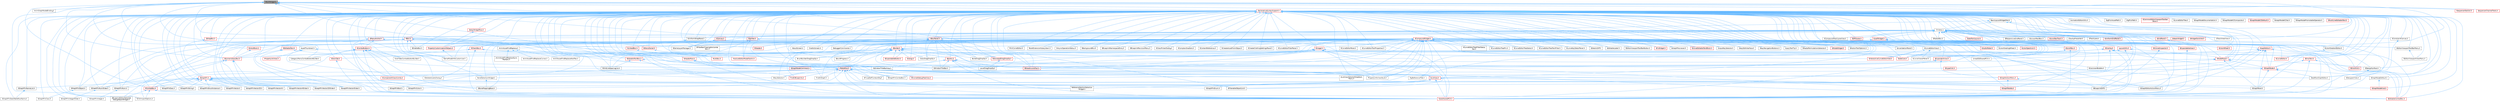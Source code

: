 digraph "SNullWidget.h"
{
 // INTERACTIVE_SVG=YES
 // LATEX_PDF_SIZE
  bgcolor="transparent";
  edge [fontname=Helvetica,fontsize=10,labelfontname=Helvetica,labelfontsize=10];
  node [fontname=Helvetica,fontsize=10,shape=box,height=0.2,width=0.4];
  Node1 [id="Node000001",label="SNullWidget.h",height=0.2,width=0.4,color="gray40", fillcolor="grey60", style="filled", fontcolor="black",tooltip=" "];
  Node1 -> Node2 [id="edge1_Node000001_Node000002",dir="back",color="steelblue1",style="solid",tooltip=" "];
  Node2 [id="Node000002",label="AnimAssetFindReplace.h",height=0.2,width=0.4,color="grey40", fillcolor="white", style="filled",URL="$d2/d3f/AnimAssetFindReplace_8h.html",tooltip=" "];
  Node2 -> Node3 [id="edge2_Node000002_Node000003",dir="back",color="steelblue1",style="solid",tooltip=" "];
  Node3 [id="Node000003",label="AnimAssetFindReplaceCurves.h",height=0.2,width=0.4,color="grey40", fillcolor="white", style="filled",URL="$d3/df5/AnimAssetFindReplaceCurves_8h.html",tooltip=" "];
  Node2 -> Node4 [id="edge3_Node000002_Node000004",dir="back",color="steelblue1",style="solid",tooltip=" "];
  Node4 [id="Node000004",label="AnimAssetFindReplaceNotifies.h",height=0.2,width=0.4,color="grey40", fillcolor="white", style="filled",URL="$df/d90/AnimAssetFindReplaceNotifies_8h.html",tooltip=" "];
  Node2 -> Node5 [id="edge4_Node000002_Node000005",dir="back",color="steelblue1",style="solid",tooltip=" "];
  Node5 [id="Node000005",label="AnimAssetFindReplaceSync\lMarkers.h",height=0.2,width=0.4,color="grey40", fillcolor="white", style="filled",URL="$d2/dc5/AnimAssetFindReplaceSyncMarkers_8h.html",tooltip=" "];
  Node1 -> Node6 [id="edge5_Node000001_Node000006",dir="back",color="steelblue1",style="solid",tooltip=" "];
  Node6 [id="Node000006",label="AnimGraphNodeBinding.h",height=0.2,width=0.4,color="grey40", fillcolor="white", style="filled",URL="$d6/d3b/AnimGraphNodeBinding_8h.html",tooltip=" "];
  Node1 -> Node7 [id="edge6_Node000001_Node000007",dir="back",color="steelblue1",style="solid",tooltip=" "];
  Node7 [id="Node000007",label="AssetThumbnail.h",height=0.2,width=0.4,color="grey40", fillcolor="white", style="filled",URL="$d7/d61/AssetThumbnail_8h.html",tooltip=" "];
  Node7 -> Node8 [id="edge7_Node000007_Node000008",dir="back",color="steelblue1",style="solid",tooltip=" "];
  Node8 [id="Node000008",label="IPropertyUtilities.h",height=0.2,width=0.4,color="red", fillcolor="#FFF0F0", style="filled",URL="$d2/d14/IPropertyUtilities_8h.html",tooltip=" "];
  Node7 -> Node16 [id="edge8_Node000007_Node000016",dir="back",color="steelblue1",style="solid",tooltip=" "];
  Node16 [id="Node000016",label="SDeleteAssetsDialog.h",height=0.2,width=0.4,color="grey40", fillcolor="white", style="filled",URL="$d7/d0d/SDeleteAssetsDialog_8h.html",tooltip=" "];
  Node7 -> Node17 [id="edge9_Node000007_Node000017",dir="back",color="steelblue1",style="solid",tooltip=" "];
  Node17 [id="Node000017",label="UnrealEdSharedPCH.h",height=0.2,width=0.4,color="grey40", fillcolor="white", style="filled",URL="$d1/de6/UnrealEdSharedPCH_8h.html",tooltip=" "];
  Node1 -> Node18 [id="edge10_Node000001_Node000018",dir="back",color="steelblue1",style="solid",tooltip=" "];
  Node18 [id="Node000018",label="CategoryMenuComboButtonBuilder.h",height=0.2,width=0.4,color="grey40", fillcolor="white", style="filled",URL="$df/d7b/CategoryMenuComboButtonBuilder_8h.html",tooltip=" "];
  Node1 -> Node19 [id="edge11_Node000001_Node000019",dir="back",color="steelblue1",style="solid",tooltip=" "];
  Node19 [id="Node000019",label="Children.h",height=0.2,width=0.4,color="grey40", fillcolor="white", style="filled",URL="$db/d68/Children_8h.html",tooltip=" "];
  Node19 -> Node20 [id="edge12_Node000019_Node000020",dir="back",color="steelblue1",style="solid",tooltip=" "];
  Node20 [id="Node000020",label="LayoutUtils.h",height=0.2,width=0.4,color="red", fillcolor="#FFF0F0", style="filled",URL="$d2/d09/LayoutUtils_8h.html",tooltip=" "];
  Node20 -> Node22 [id="edge13_Node000020_Node000022",dir="back",color="steelblue1",style="solid",tooltip=" "];
  Node22 [id="Node000022",label="SNodePanel.h",height=0.2,width=0.4,color="red", fillcolor="#FFF0F0", style="filled",URL="$da/db1/SNodePanel_8h.html",tooltip=" "];
  Node22 -> Node29 [id="edge14_Node000022_Node000029",dir="back",color="steelblue1",style="solid",tooltip=" "];
  Node29 [id="Node000029",label="SCommentBubble.h",height=0.2,width=0.4,color="grey40", fillcolor="white", style="filled",URL="$d9/d84/SCommentBubble_8h.html",tooltip=" "];
  Node22 -> Node30 [id="edge15_Node000022_Node000030",dir="back",color="steelblue1",style="solid",tooltip=" "];
  Node30 [id="Node000030",label="SDesignSurface.h",height=0.2,width=0.4,color="grey40", fillcolor="white", style="filled",URL="$d0/d2a/SDesignSurface_8h.html",tooltip=" "];
  Node30 -> Node31 [id="edge16_Node000030_Node000031",dir="back",color="steelblue1",style="solid",tooltip=" "];
  Node31 [id="Node000031",label="SDesignerView.h",height=0.2,width=0.4,color="grey40", fillcolor="white", style="filled",URL="$d2/d14/SDesignerView_8h.html",tooltip=" "];
  Node22 -> Node32 [id="edge17_Node000022_Node000032",dir="back",color="steelblue1",style="solid",tooltip=" "];
  Node32 [id="Node000032",label="SGraphNode.h",height=0.2,width=0.4,color="red", fillcolor="#FFF0F0", style="filled",URL="$d2/d30/SGraphNode_8h.html",tooltip=" "];
  Node32 -> Node33 [id="edge18_Node000032_Node000033",dir="back",color="steelblue1",style="solid",tooltip=" "];
  Node33 [id="Node000033",label="DataflowGraphEditor.h",height=0.2,width=0.4,color="grey40", fillcolor="white", style="filled",URL="$d4/dfa/DataflowGraphEditor_8h.html",tooltip=" "];
  Node32 -> Node38 [id="edge19_Node000032_Node000038",dir="back",color="steelblue1",style="solid",tooltip=" "];
  Node38 [id="Node000038",label="SGraphNodeDefault.h",height=0.2,width=0.4,color="grey40", fillcolor="white", style="filled",URL="$de/daa/SGraphNodeDefault_8h.html",tooltip=" "];
  Node38 -> Node39 [id="edge20_Node000038_Node000039",dir="back",color="steelblue1",style="solid",tooltip=" "];
  Node39 [id="Node000039",label="SGraphNodeKnot.h",height=0.2,width=0.4,color="red", fillcolor="#FFF0F0", style="filled",URL="$da/da5/SGraphNodeKnot_8h.html",tooltip=" "];
  Node32 -> Node50 [id="edge21_Node000032_Node000050",dir="back",color="steelblue1",style="solid",tooltip=" "];
  Node50 [id="Node000050",label="SGraphPanel.h",height=0.2,width=0.4,color="grey40", fillcolor="white", style="filled",URL="$d2/dcf/SGraphPanel_8h.html",tooltip=" "];
  Node32 -> Node51 [id="edge22_Node000032_Node000051",dir="back",color="steelblue1",style="solid",tooltip=" "];
  Node51 [id="Node000051",label="SGraphPin.h",height=0.2,width=0.4,color="red", fillcolor="#FFF0F0", style="filled",URL="$d1/dd1/SGraphPin_8h.html",tooltip=" "];
  Node51 -> Node39 [id="edge23_Node000051_Node000039",dir="back",color="steelblue1",style="solid",tooltip=" "];
  Node51 -> Node50 [id="edge24_Node000051_Node000050",dir="back",color="steelblue1",style="solid",tooltip=" "];
  Node51 -> Node59 [id="edge25_Node000051_Node000059",dir="back",color="steelblue1",style="solid",tooltip=" "];
  Node59 [id="Node000059",label="SGraphPinBool.h",height=0.2,width=0.4,color="grey40", fillcolor="white", style="filled",URL="$d8/d82/SGraphPinBool_8h.html",tooltip=" "];
  Node51 -> Node60 [id="edge26_Node000051_Node000060",dir="back",color="steelblue1",style="solid",tooltip=" "];
  Node60 [id="Node000060",label="SGraphPinColor.h",height=0.2,width=0.4,color="grey40", fillcolor="white", style="filled",URL="$dd/d8d/SGraphPinColor_8h.html",tooltip=" "];
  Node51 -> Node61 [id="edge27_Node000051_Node000061",dir="back",color="steelblue1",style="solid",tooltip=" "];
  Node61 [id="Node000061",label="SGraphPinEnum.h",height=0.2,width=0.4,color="grey40", fillcolor="white", style="filled",URL="$dc/d1a/SGraphPinEnum_8h.html",tooltip=" "];
  Node51 -> Node62 [id="edge28_Node000051_Node000062",dir="back",color="steelblue1",style="solid",tooltip=" "];
  Node62 [id="Node000062",label="SGraphPinExec.h",height=0.2,width=0.4,color="grey40", fillcolor="white", style="filled",URL="$d1/d4c/SGraphPinExec_8h.html",tooltip=" "];
  Node51 -> Node63 [id="edge29_Node000051_Node000063",dir="back",color="steelblue1",style="solid",tooltip=" "];
  Node63 [id="Node000063",label="SGraphPinNameList.h",height=0.2,width=0.4,color="grey40", fillcolor="white", style="filled",URL="$d4/d09/SGraphPinNameList_8h.html",tooltip=" "];
  Node63 -> Node64 [id="edge30_Node000063_Node000064",dir="back",color="steelblue1",style="solid",tooltip=" "];
  Node64 [id="Node000064",label="SGraphPinDataTableRowName.h",height=0.2,width=0.4,color="grey40", fillcolor="white", style="filled",URL="$d3/d40/SGraphPinDataTableRowName_8h.html",tooltip=" "];
  Node51 -> Node65 [id="edge31_Node000051_Node000065",dir="back",color="steelblue1",style="solid",tooltip=" "];
  Node65 [id="Node000065",label="SGraphPinNum.h",height=0.2,width=0.4,color="grey40", fillcolor="white", style="filled",URL="$d7/da4/SGraphPinNum_8h.html",tooltip=" "];
  Node65 -> Node66 [id="edge32_Node000065_Node000066",dir="back",color="steelblue1",style="solid",tooltip=" "];
  Node66 [id="Node000066",label="SGraphPinInteger.h",height=0.2,width=0.4,color="grey40", fillcolor="white", style="filled",URL="$df/d54/SGraphPinInteger_8h.html",tooltip=" "];
  Node51 -> Node67 [id="edge33_Node000051_Node000067",dir="back",color="steelblue1",style="solid",tooltip=" "];
  Node67 [id="Node000067",label="SGraphPinNumSlider.h",height=0.2,width=0.4,color="grey40", fillcolor="white", style="filled",URL="$d5/d00/SGraphPinNumSlider_8h.html",tooltip=" "];
  Node67 -> Node68 [id="edge34_Node000067_Node000068",dir="back",color="steelblue1",style="solid",tooltip=" "];
  Node68 [id="Node000068",label="SGraphPinIntegerSlider.h",height=0.2,width=0.4,color="grey40", fillcolor="white", style="filled",URL="$da/d60/SGraphPinIntegerSlider_8h.html",tooltip=" "];
  Node51 -> Node69 [id="edge35_Node000051_Node000069",dir="back",color="steelblue1",style="solid",tooltip=" "];
  Node69 [id="Node000069",label="SGraphPinObject.h",height=0.2,width=0.4,color="grey40", fillcolor="white", style="filled",URL="$da/dd6/SGraphPinObject_8h.html",tooltip=" "];
  Node69 -> Node70 [id="edge36_Node000069_Node000070",dir="back",color="steelblue1",style="solid",tooltip=" "];
  Node70 [id="Node000070",label="SGraphPinClass.h",height=0.2,width=0.4,color="grey40", fillcolor="white", style="filled",URL="$df/d8d/SGraphPinClass_8h.html",tooltip=" "];
  Node51 -> Node71 [id="edge37_Node000051_Node000071",dir="back",color="steelblue1",style="solid",tooltip=" "];
  Node71 [id="Node000071",label="SGraphPinString.h",height=0.2,width=0.4,color="grey40", fillcolor="white", style="filled",URL="$d0/d49/SGraphPinString_8h.html",tooltip=" "];
  Node51 -> Node72 [id="edge38_Node000051_Node000072",dir="back",color="steelblue1",style="solid",tooltip=" "];
  Node72 [id="Node000072",label="SGraphPinStructInstance.h",height=0.2,width=0.4,color="grey40", fillcolor="white", style="filled",URL="$db/d8b/SGraphPinStructInstance_8h.html",tooltip=" "];
  Node51 -> Node73 [id="edge39_Node000051_Node000073",dir="back",color="steelblue1",style="solid",tooltip=" "];
  Node73 [id="Node000073",label="SGraphPinVector.h",height=0.2,width=0.4,color="grey40", fillcolor="white", style="filled",URL="$d8/de7/SGraphPinVector_8h.html",tooltip=" "];
  Node51 -> Node74 [id="edge40_Node000051_Node000074",dir="back",color="steelblue1",style="solid",tooltip=" "];
  Node74 [id="Node000074",label="SGraphPinVector2D.h",height=0.2,width=0.4,color="grey40", fillcolor="white", style="filled",URL="$d7/d67/SGraphPinVector2D_8h.html",tooltip=" "];
  Node51 -> Node75 [id="edge41_Node000051_Node000075",dir="back",color="steelblue1",style="solid",tooltip=" "];
  Node75 [id="Node000075",label="SGraphPinVector2DSlider.h",height=0.2,width=0.4,color="grey40", fillcolor="white", style="filled",URL="$d7/d05/SGraphPinVector2DSlider_8h.html",tooltip=" "];
  Node51 -> Node76 [id="edge42_Node000051_Node000076",dir="back",color="steelblue1",style="solid",tooltip=" "];
  Node76 [id="Node000076",label="SGraphPinVector4.h",height=0.2,width=0.4,color="grey40", fillcolor="white", style="filled",URL="$d4/d94/SGraphPinVector4_8h.html",tooltip=" "];
  Node51 -> Node77 [id="edge43_Node000051_Node000077",dir="back",color="steelblue1",style="solid",tooltip=" "];
  Node77 [id="Node000077",label="SGraphPinVector4Slider.h",height=0.2,width=0.4,color="grey40", fillcolor="white", style="filled",URL="$d9/db8/SGraphPinVector4Slider_8h.html",tooltip=" "];
  Node51 -> Node78 [id="edge44_Node000051_Node000078",dir="back",color="steelblue1",style="solid",tooltip=" "];
  Node78 [id="Node000078",label="SGraphPinVectorSlider.h",height=0.2,width=0.4,color="grey40", fillcolor="white", style="filled",URL="$dc/d38/SGraphPinVectorSlider_8h.html",tooltip=" "];
  Node22 -> Node47 [id="edge45_Node000022_Node000047",dir="back",color="steelblue1",style="solid",tooltip=" "];
  Node47 [id="Node000047",label="SGraphNodeComment.h",height=0.2,width=0.4,color="red", fillcolor="#FFF0F0", style="filled",URL="$d7/db6/SGraphNodeComment_8h.html",tooltip=" "];
  Node22 -> Node50 [id="edge46_Node000022_Node000050",dir="back",color="steelblue1",style="solid",tooltip=" "];
  Node20 -> Node93 [id="edge47_Node000020_Node000093",dir="back",color="steelblue1",style="solid",tooltip=" "];
  Node93 [id="Node000093",label="SlateCore.h",height=0.2,width=0.4,color="red", fillcolor="#FFF0F0", style="filled",URL="$dc/d03/SlateCore_8h.html",tooltip=" "];
  Node20 -> Node99 [id="edge48_Node000020_Node000099",dir="back",color="steelblue1",style="solid",tooltip=" "];
  Node99 [id="Node000099",label="SlateSharedPCH.h",height=0.2,width=0.4,color="red", fillcolor="#FFF0F0", style="filled",URL="$d1/dfc/SlateSharedPCH_8h.html",tooltip=" "];
  Node19 -> Node101 [id="edge49_Node000019_Node000101",dir="back",color="steelblue1",style="solid",tooltip=" "];
  Node101 [id="Node000101",label="SBox.h",height=0.2,width=0.4,color="red", fillcolor="#FFF0F0", style="filled",URL="$dd/d43/SBox_8h.html",tooltip=" "];
  Node101 -> Node102 [id="edge50_Node000101_Node000102",dir="back",color="steelblue1",style="solid",tooltip=" "];
  Node102 [id="Node000102",label="BrushBuilderDragDropOp.h",height=0.2,width=0.4,color="grey40", fillcolor="white", style="filled",URL="$d9/d56/BrushBuilderDragDropOp_8h.html",tooltip=" "];
  Node101 -> Node103 [id="edge51_Node000101_Node000103",dir="back",color="steelblue1",style="solid",tooltip=" "];
  Node103 [id="Node000103",label="GameModeInfoCustomizer.h",height=0.2,width=0.4,color="grey40", fillcolor="white", style="filled",URL="$d5/df3/GameModeInfoCustomizer_8h.html",tooltip=" "];
  Node101 -> Node104 [id="edge52_Node000101_Node000104",dir="back",color="steelblue1",style="solid",tooltip=" "];
  Node104 [id="Node000104",label="SComboBox.h",height=0.2,width=0.4,color="red", fillcolor="#FFF0F0", style="filled",URL="$d2/dd5/SComboBox_8h.html",tooltip=" "];
  Node104 -> Node113 [id="edge53_Node000104_Node000113",dir="back",color="steelblue1",style="solid",tooltip=" "];
  Node113 [id="Node000113",label="SBlueprintEditorSelected\lDebugObjectWidget.h",height=0.2,width=0.4,color="grey40", fillcolor="white", style="filled",URL="$de/d6c/SBlueprintEditorSelectedDebugObjectWidget_8h.html",tooltip=" "];
  Node104 -> Node114 [id="edge54_Node000104_Node000114",dir="back",color="steelblue1",style="solid",tooltip=" "];
  Node114 [id="Node000114",label="SCSVImportOptions.h",height=0.2,width=0.4,color="grey40", fillcolor="white", style="filled",URL="$d7/dfe/SCSVImportOptions_8h.html",tooltip=" "];
  Node104 -> Node115 [id="edge55_Node000104_Node000115",dir="back",color="steelblue1",style="solid",tooltip=" "];
  Node115 [id="Node000115",label="SEditableComboBox.h",height=0.2,width=0.4,color="red", fillcolor="#FFF0F0", style="filled",URL="$d0/d8c/SEditableComboBox_8h.html",tooltip=" "];
  Node104 -> Node99 [id="edge56_Node000104_Node000099",dir="back",color="steelblue1",style="solid",tooltip=" "];
  Node101 -> Node133 [id="edge57_Node000101_Node000133",dir="back",color="steelblue1",style="solid",tooltip=" "];
  Node133 [id="Node000133",label="SEnableBox.h",height=0.2,width=0.4,color="grey40", fillcolor="white", style="filled",URL="$d4/d22/SEnableBox_8h.html",tooltip=" "];
  Node101 -> Node134 [id="edge58_Node000101_Node000134",dir="back",color="steelblue1",style="solid",tooltip=" "];
  Node134 [id="Node000134",label="SGameLayerManager.h",height=0.2,width=0.4,color="grey40", fillcolor="white", style="filled",URL="$da/d3a/SGameLayerManager_8h.html",tooltip=" "];
  Node101 -> Node65 [id="edge59_Node000101_Node000065",dir="back",color="steelblue1",style="solid",tooltip=" "];
  Node101 -> Node67 [id="edge60_Node000101_Node000067",dir="back",color="steelblue1",style="solid",tooltip=" "];
  Node101 -> Node75 [id="edge61_Node000101_Node000075",dir="back",color="steelblue1",style="solid",tooltip=" "];
  Node101 -> Node78 [id="edge62_Node000101_Node000078",dir="back",color="steelblue1",style="solid",tooltip=" "];
  Node101 -> Node135 [id="edge63_Node000101_Node000135",dir="back",color="steelblue1",style="solid",tooltip=" "];
  Node135 [id="Node000135",label="SLinkedBox.h",height=0.2,width=0.4,color="red", fillcolor="#FFF0F0", style="filled",URL="$d8/d89/SLinkedBox_8h.html",tooltip=" "];
  Node135 -> Node136 [id="edge64_Node000135_Node000136",dir="back",color="steelblue1",style="solid",tooltip=" "];
  Node136 [id="Node000136",label="MultiBox.h",height=0.2,width=0.4,color="red", fillcolor="#FFF0F0", style="filled",URL="$d5/d73/MultiBox_8h.html",tooltip=" "];
  Node101 -> Node176 [id="edge65_Node000101_Node000176",dir="back",color="steelblue1",style="solid",tooltip=" "];
  Node176 [id="Node000176",label="STableRow.h",height=0.2,width=0.4,color="red", fillcolor="#FFF0F0", style="filled",URL="$d8/d43/STableRow_8h.html",tooltip=" "];
  Node176 -> Node177 [id="edge66_Node000176_Node000177",dir="back",color="steelblue1",style="solid",tooltip=" "];
  Node177 [id="Node000177",label="BoneSelectionWidget.h",height=0.2,width=0.4,color="grey40", fillcolor="white", style="filled",URL="$d4/dd3/BoneSelectionWidget_8h.html",tooltip=" "];
  Node177 -> Node178 [id="edge67_Node000177_Node000178",dir="back",color="steelblue1",style="solid",tooltip=" "];
  Node178 [id="Node000178",label="SBoneMappingBase.h",height=0.2,width=0.4,color="grey40", fillcolor="white", style="filled",URL="$d7/d49/SBoneMappingBase_8h.html",tooltip=" "];
  Node176 -> Node183 [id="edge68_Node000176_Node000183",dir="back",color="steelblue1",style="solid",tooltip=" "];
  Node183 [id="Node000183",label="DlgReferenceTree.h",height=0.2,width=0.4,color="grey40", fillcolor="white", style="filled",URL="$db/dd3/DlgReferenceTree_8h.html",tooltip=" "];
  Node176 -> Node184 [id="edge69_Node000176_Node000184",dir="back",color="steelblue1",style="solid",tooltip=" "];
  Node184 [id="Node000184",label="FindInBlueprints.h",height=0.2,width=0.4,color="red", fillcolor="#FFF0F0", style="filled",URL="$d0/d27/FindInBlueprints_8h.html",tooltip=" "];
  Node176 -> Node199 [id="edge70_Node000176_Node000199",dir="back",color="steelblue1",style="solid",tooltip=" "];
  Node199 [id="Node000199",label="FindInGraph.h",height=0.2,width=0.4,color="grey40", fillcolor="white", style="filled",URL="$de/d36/FindInGraph_8h.html",tooltip=" "];
  Node176 -> Node256 [id="edge71_Node000176_Node000256",dir="back",color="steelblue1",style="solid",tooltip=" "];
  Node256 [id="Node000256",label="PropertyInfoViewStyle.h",height=0.2,width=0.4,color="grey40", fillcolor="white", style="filled",URL="$d0/da8/PropertyInfoViewStyle_8h.html",tooltip=" "];
  Node176 -> Node257 [id="edge72_Node000176_Node000257",dir="back",color="steelblue1",style="solid",tooltip=" "];
  Node257 [id="Node000257",label="ReferenceSectionSelection\lWidget.h",height=0.2,width=0.4,color="grey40", fillcolor="white", style="filled",URL="$db/d75/ReferenceSectionSelectionWidget_8h.html",tooltip=" "];
  Node176 -> Node259 [id="edge73_Node000176_Node000259",dir="back",color="steelblue1",style="solid",tooltip=" "];
  Node259 [id="Node000259",label="SBlueprintDiff.h",height=0.2,width=0.4,color="grey40", fillcolor="white", style="filled",URL="$de/d6d/SBlueprintDiff_8h.html",tooltip=" "];
  Node176 -> Node178 [id="edge74_Node000176_Node000178",dir="back",color="steelblue1",style="solid",tooltip=" "];
  Node176 -> Node104 [id="edge75_Node000176_Node000104",dir="back",color="steelblue1",style="solid",tooltip=" "];
  Node176 -> Node260 [id="edge76_Node000176_Node000260",dir="back",color="steelblue1",style="solid",tooltip=" "];
  Node260 [id="Node000260",label="SComponentClassCombo.h",height=0.2,width=0.4,color="red", fillcolor="#FFF0F0", style="filled",URL="$dc/df2/SComponentClassCombo_8h.html",tooltip=" "];
  Node176 -> Node16 [id="edge77_Node000176_Node000016",dir="back",color="steelblue1",style="solid",tooltip=" "];
  Node176 -> Node261 [id="edge78_Node000176_Node000261",dir="back",color="steelblue1",style="solid",tooltip=" "];
  Node261 [id="Node000261",label="SFilterableObjectList.h",height=0.2,width=0.4,color="grey40", fillcolor="white", style="filled",URL="$dc/de4/SFilterableObjectList_8h.html",tooltip=" "];
  Node176 -> Node124 [id="edge79_Node000176_Node000124",dir="back",color="steelblue1",style="solid",tooltip=" "];
  Node124 [id="Node000124",label="SFixupSelfContextDlg.h",height=0.2,width=0.4,color="grey40", fillcolor="white", style="filled",URL="$d5/da4/SFixupSelfContextDlg_8h.html",tooltip=" "];
  Node176 -> Node262 [id="edge80_Node000176_Node000262",dir="back",color="steelblue1",style="solid",tooltip=" "];
  Node262 [id="Node000262",label="SGraphActionMenu.h",height=0.2,width=0.4,color="red", fillcolor="#FFF0F0", style="filled",URL="$d0/d9a/SGraphActionMenu_8h.html",tooltip=" "];
  Node262 -> Node264 [id="edge81_Node000262_Node000264",dir="back",color="steelblue1",style="solid",tooltip=" "];
  Node264 [id="Node000264",label="SGraphEditorActionMenu.h",height=0.2,width=0.4,color="grey40", fillcolor="white", style="filled",URL="$dd/d8d/SGraphEditorActionMenu_8h.html",tooltip=" "];
  Node262 -> Node265 [id="edge82_Node000262_Node000265",dir="back",color="steelblue1",style="solid",tooltip=" "];
  Node265 [id="Node000265",label="SGraphPalette.h",height=0.2,width=0.4,color="red", fillcolor="#FFF0F0", style="filled",URL="$d5/dd1/SGraphPalette_8h.html",tooltip=" "];
  Node176 -> Node269 [id="edge83_Node000176_Node000269",dir="back",color="steelblue1",style="solid",tooltip=" "];
  Node269 [id="Node000269",label="SGraphPinComboBox.h",height=0.2,width=0.4,color="grey40", fillcolor="white", style="filled",URL="$dc/d3f/SGraphPinComboBox_8h.html",tooltip=" "];
  Node176 -> Node270 [id="edge84_Node000176_Node000270",dir="back",color="steelblue1",style="solid",tooltip=" "];
  Node270 [id="Node000270",label="SKeySelector.h",height=0.2,width=0.4,color="grey40", fillcolor="white", style="filled",URL="$de/d62/SKeySelector_8h.html",tooltip=" "];
  Node176 -> Node271 [id="edge85_Node000176_Node000271",dir="back",color="steelblue1",style="solid",tooltip=" "];
  Node271 [id="Node000271",label="SKismetDebugTreeView.h",height=0.2,width=0.4,color="red", fillcolor="#FFF0F0", style="filled",URL="$dc/df5/SKismetDebugTreeView_8h.html",tooltip=" "];
  Node176 -> Node273 [id="edge86_Node000176_Node000273",dir="back",color="steelblue1",style="solid",tooltip=" "];
  Node273 [id="Node000273",label="SListView.h",height=0.2,width=0.4,color="red", fillcolor="#FFF0F0", style="filled",URL="$db/db5/SListView_8h.html",tooltip=" "];
  Node273 -> Node257 [id="edge87_Node000273_Node000257",dir="back",color="steelblue1",style="solid",tooltip=" "];
  Node273 -> Node259 [id="edge88_Node000273_Node000259",dir="back",color="steelblue1",style="solid",tooltip=" "];
  Node273 -> Node104 [id="edge89_Node000273_Node000104",dir="back",color="steelblue1",style="solid",tooltip=" "];
  Node273 -> Node261 [id="edge90_Node000273_Node000261",dir="back",color="steelblue1",style="solid",tooltip=" "];
  Node273 -> Node99 [id="edge91_Node000273_Node000099",dir="back",color="steelblue1",style="solid",tooltip=" "];
  Node176 -> Node300 [id="edge92_Node000176_Node000300",dir="back",color="steelblue1",style="solid",tooltip=" "];
  Node300 [id="Node000300",label="SListViewSelectorDropdown\lMenu.h",height=0.2,width=0.4,color="grey40", fillcolor="white", style="filled",URL="$d4/dc9/SListViewSelectorDropdownMenu_8h.html",tooltip=" "];
  Node176 -> Node99 [id="edge93_Node000176_Node000099",dir="back",color="steelblue1",style="solid",tooltip=" "];
  Node101 -> Node306 [id="edge94_Node000101_Node000306",dir="back",color="steelblue1",style="solid",tooltip=" "];
  Node306 [id="Node000306",label="SWindowTitleBar.h",height=0.2,width=0.4,color="grey40", fillcolor="white", style="filled",URL="$d0/dce/SWindowTitleBar_8h.html",tooltip=" "];
  Node101 -> Node99 [id="edge95_Node000101_Node000099",dir="back",color="steelblue1",style="solid",tooltip=" "];
  Node19 -> Node307 [id="edge96_Node000019_Node000307",dir="back",color="steelblue1",style="solid",tooltip=" "];
  Node307 [id="Node000307",label="SBoxPanel.h",height=0.2,width=0.4,color="red", fillcolor="#FFF0F0", style="filled",URL="$d8/de6/SBoxPanel_8h.html",tooltip=" "];
  Node307 -> Node308 [id="edge97_Node000307_Node000308",dir="back",color="steelblue1",style="solid",tooltip=" "];
  Node308 [id="Node000308",label="BoneDragDropOp.h",height=0.2,width=0.4,color="grey40", fillcolor="white", style="filled",URL="$d9/dba/BoneDragDropOp_8h.html",tooltip=" "];
  Node307 -> Node309 [id="edge98_Node000307_Node000309",dir="back",color="steelblue1",style="solid",tooltip=" "];
  Node309 [id="Node000309",label="ClassDragDropOp.h",height=0.2,width=0.4,color="grey40", fillcolor="white", style="filled",URL="$d5/d37/ClassDragDropOp_8h.html",tooltip=" "];
  Node307 -> Node313 [id="edge99_Node000307_Node000313",dir="back",color="steelblue1",style="solid",tooltip=" "];
  Node313 [id="Node000313",label="DecoratedDragDropOp.h",height=0.2,width=0.4,color="red", fillcolor="#FFF0F0", style="filled",URL="$d6/d6a/DecoratedDragDropOp_8h.html",tooltip=" "];
  Node313 -> Node323 [id="edge100_Node000313_Node000323",dir="back",color="steelblue1",style="solid",tooltip=" "];
  Node323 [id="Node000323",label="LevelDragDropOp.h",height=0.2,width=0.4,color="grey40", fillcolor="white", style="filled",URL="$dc/da5/LevelDragDropOp_8h.html",tooltip=" "];
  Node307 -> Node103 [id="edge101_Node000307_Node000103",dir="back",color="steelblue1",style="solid",tooltip=" "];
  Node307 -> Node20 [id="edge102_Node000307_Node000020",dir="back",color="steelblue1",style="solid",tooltip=" "];
  Node307 -> Node323 [id="edge103_Node000307_Node000323",dir="back",color="steelblue1",style="solid",tooltip=" "];
  Node307 -> Node330 [id="edge104_Node000307_Node000330",dir="back",color="steelblue1",style="solid",tooltip=" "];
  Node330 [id="Node000330",label="PropertyCustomizationHelpers.h",height=0.2,width=0.4,color="red", fillcolor="#FFF0F0", style="filled",URL="$d7/dd0/PropertyCustomizationHelpers_8h.html",tooltip=" "];
  Node330 -> Node103 [id="edge105_Node000330_Node000103",dir="back",color="steelblue1",style="solid",tooltip=" "];
  Node307 -> Node333 [id="edge106_Node000307_Node000333",dir="back",color="steelblue1",style="solid",tooltip=" "];
  Node333 [id="Node000333",label="SBreadcrumbTrail.h",height=0.2,width=0.4,color="red", fillcolor="#FFF0F0", style="filled",URL="$d4/de2/SBreadcrumbTrail_8h.html",tooltip=" "];
  Node307 -> Node334 [id="edge107_Node000307_Node000334",dir="back",color="steelblue1",style="solid",tooltip=" "];
  Node334 [id="Node000334",label="SComboButton.h",height=0.2,width=0.4,color="red", fillcolor="#FFF0F0", style="filled",URL="$dc/d43/SComboButton_8h.html",tooltip=" "];
  Node334 -> Node18 [id="edge108_Node000334_Node000018",dir="back",color="steelblue1",style="solid",tooltip=" "];
  Node334 -> Node336 [id="edge109_Node000334_Node000336",dir="back",color="steelblue1",style="solid",tooltip=" "];
  Node336 [id="Node000336",label="OverridesComboButtonBuilder.h",height=0.2,width=0.4,color="grey40", fillcolor="white", style="filled",URL="$d5/dac/OverridesComboButtonBuilder_8h.html",tooltip=" "];
  Node334 -> Node178 [id="edge110_Node000334_Node000178",dir="back",color="steelblue1",style="solid",tooltip=" "];
  Node334 -> Node104 [id="edge111_Node000334_Node000104",dir="back",color="steelblue1",style="solid",tooltip=" "];
  Node334 -> Node260 [id="edge112_Node000334_Node000260",dir="back",color="steelblue1",style="solid",tooltip=" "];
  Node334 -> Node153 [id="edge113_Node000334_Node000153",dir="back",color="steelblue1",style="solid",tooltip=" "];
  Node153 [id="Node000153",label="SGridLineSpacingList.h",height=0.2,width=0.4,color="grey40", fillcolor="white", style="filled",URL="$db/d48/SGridLineSpacingList_8h.html",tooltip=" "];
  Node334 -> Node99 [id="edge114_Node000334_Node000099",dir="back",color="steelblue1",style="solid",tooltip=" "];
  Node307 -> Node115 [id="edge115_Node000307_Node000115",dir="back",color="steelblue1",style="solid",tooltip=" "];
  Node307 -> Node338 [id="edge116_Node000307_Node000338",dir="back",color="steelblue1",style="solid",tooltip=" "];
  Node338 [id="Node000338",label="SFilterBarClippingHorizontal\lBox.h",height=0.2,width=0.4,color="grey40", fillcolor="white", style="filled",URL="$dd/d94/SFilterBarClippingHorizontalBox_8h.html",tooltip=" "];
  Node307 -> Node153 [id="edge117_Node000307_Node000153",dir="back",color="steelblue1",style="solid",tooltip=" "];
  Node307 -> Node339 [id="edge118_Node000307_Node000339",dir="back",color="steelblue1",style="solid",tooltip=" "];
  Node339 [id="Node000339",label="SHeader.h",height=0.2,width=0.4,color="red", fillcolor="#FFF0F0", style="filled",URL="$de/d21/SHeader_8h.html",tooltip=" "];
  Node307 -> Node340 [id="edge119_Node000307_Node000340",dir="back",color="steelblue1",style="solid",tooltip=" "];
  Node340 [id="Node000340",label="SNumericEntryBox.h",height=0.2,width=0.4,color="red", fillcolor="#FFF0F0", style="filled",URL="$d8/d1a/SNumericEntryBox_8h.html",tooltip=" "];
  Node340 -> Node65 [id="edge120_Node000340_Node000065",dir="back",color="steelblue1",style="solid",tooltip=" "];
  Node340 -> Node67 [id="edge121_Node000340_Node000067",dir="back",color="steelblue1",style="solid",tooltip=" "];
  Node340 -> Node75 [id="edge122_Node000340_Node000075",dir="back",color="steelblue1",style="solid",tooltip=" "];
  Node340 -> Node78 [id="edge123_Node000340_Node000078",dir="back",color="steelblue1",style="solid",tooltip=" "];
  Node307 -> Node348 [id="edge124_Node000307_Node000348",dir="back",color="steelblue1",style="solid",tooltip=" "];
  Node348 [id="Node000348",label="SScrollBox.h",height=0.2,width=0.4,color="red", fillcolor="#FFF0F0", style="filled",URL="$d3/da2/SScrollBox_8h.html",tooltip=" "];
  Node348 -> Node333 [id="edge125_Node000348_Node000333",dir="back",color="steelblue1",style="solid",tooltip=" "];
  Node348 -> Node99 [id="edge126_Node000348_Node000099",dir="back",color="steelblue1",style="solid",tooltip=" "];
  Node307 -> Node176 [id="edge127_Node000307_Node000176",dir="back",color="steelblue1",style="solid",tooltip=" "];
  Node307 -> Node306 [id="edge128_Node000307_Node000306",dir="back",color="steelblue1",style="solid",tooltip=" "];
  Node307 -> Node680 [id="edge129_Node000307_Node000680",dir="back",color="steelblue1",style="solid",tooltip=" "];
  Node680 [id="Node000680",label="SWindowTitleBarArea.h",height=0.2,width=0.4,color="grey40", fillcolor="white", style="filled",URL="$d4/d09/SWindowTitleBarArea_8h.html",tooltip=" "];
  Node307 -> Node93 [id="edge130_Node000307_Node000093",dir="back",color="steelblue1",style="solid",tooltip=" "];
  Node307 -> Node99 [id="edge131_Node000307_Node000099",dir="back",color="steelblue1",style="solid",tooltip=" "];
  Node19 -> Node682 [id="edge132_Node000019_Node000682",dir="back",color="steelblue1",style="solid",tooltip=" "];
  Node682 [id="Node000682",label="SCanvas.h",height=0.2,width=0.4,color="red", fillcolor="#FFF0F0", style="filled",URL="$d4/dfa/SCanvas_8h.html",tooltip=" "];
  Node682 -> Node134 [id="edge133_Node000682_Node000134",dir="back",color="steelblue1",style="solid",tooltip=" "];
  Node19 -> Node683 [id="edge134_Node000019_Node000683",dir="back",color="steelblue1",style="solid",tooltip=" "];
  Node683 [id="Node000683",label="SCompoundTrackLaneView.h",height=0.2,width=0.4,color="grey40", fillcolor="white", style="filled",URL="$df/d58/SCompoundTrackLaneView_8h.html",tooltip=" "];
  Node19 -> Node684 [id="edge135_Node000019_Node000684",dir="back",color="steelblue1",style="solid",tooltip=" "];
  Node684 [id="Node000684",label="SCompoundWidget.h",height=0.2,width=0.4,color="red", fillcolor="#FFF0F0", style="filled",URL="$db/d0b/SCompoundWidget_8h.html",tooltip=" "];
  Node684 -> Node685 [id="edge136_Node000684_Node000685",dir="back",color="steelblue1",style="solid",tooltip=" "];
  Node685 [id="Node000685",label="AboutScreen.h",height=0.2,width=0.4,color="grey40", fillcolor="white", style="filled",URL="$d0/d33/AboutScreen_8h.html",tooltip=" "];
  Node684 -> Node2 [id="edge137_Node000684_Node000002",dir="back",color="steelblue1",style="solid",tooltip=" "];
  Node684 -> Node177 [id="edge138_Node000684_Node000177",dir="back",color="steelblue1",style="solid",tooltip=" "];
  Node684 -> Node690 [id="edge139_Node000684_Node000690",dir="back",color="steelblue1",style="solid",tooltip=" "];
  Node690 [id="Node000690",label="CreditsScreen.h",height=0.2,width=0.4,color="grey40", fillcolor="white", style="filled",URL="$d7/db9/CreditsScreen_8h.html",tooltip=" "];
  Node684 -> Node693 [id="edge140_Node000684_Node000693",dir="back",color="steelblue1",style="solid",tooltip=" "];
  Node693 [id="Node000693",label="DebuggerCommands.h",height=0.2,width=0.4,color="grey40", fillcolor="white", style="filled",URL="$dc/da1/DebuggerCommands_8h.html",tooltip=" "];
  Node684 -> Node357 [id="edge141_Node000684_Node000357",dir="back",color="steelblue1",style="solid",tooltip=" "];
  Node357 [id="Node000357",label="Dialogs.h",height=0.2,width=0.4,color="red", fillcolor="#FFF0F0", style="filled",URL="$d2/d5c/Dialogs_8h.html",tooltip=" "];
  Node684 -> Node183 [id="edge142_Node000684_Node000183",dir="back",color="steelblue1",style="solid",tooltip=" "];
  Node684 -> Node184 [id="edge143_Node000684_Node000184",dir="back",color="steelblue1",style="solid",tooltip=" "];
  Node684 -> Node199 [id="edge144_Node000684_Node000199",dir="back",color="steelblue1",style="solid",tooltip=" "];
  Node684 -> Node694 [id="edge145_Node000684_Node000694",dir="back",color="steelblue1",style="solid",tooltip=" "];
  Node694 [id="Node000694",label="GraphEditor.h",height=0.2,width=0.4,color="red", fillcolor="#FFF0F0", style="filled",URL="$dc/dc5/GraphEditor_8h.html",tooltip=" "];
  Node694 -> Node33 [id="edge146_Node000694_Node000033",dir="back",color="steelblue1",style="solid",tooltip=" "];
  Node694 -> Node259 [id="edge147_Node000694_Node000259",dir="back",color="steelblue1",style="solid",tooltip=" "];
  Node694 -> Node264 [id="edge148_Node000694_Node000264",dir="back",color="steelblue1",style="solid",tooltip=" "];
  Node694 -> Node32 [id="edge149_Node000694_Node000032",dir="back",color="steelblue1",style="solid",tooltip=" "];
  Node694 -> Node50 [id="edge150_Node000694_Node000050",dir="back",color="steelblue1",style="solid",tooltip=" "];
  Node694 -> Node22 [id="edge151_Node000694_Node000022",dir="back",color="steelblue1",style="solid",tooltip=" "];
  Node694 -> Node17 [id="edge152_Node000694_Node000017",dir="back",color="steelblue1",style="solid",tooltip=" "];
  Node684 -> Node671 [id="edge153_Node000684_Node000671",dir="back",color="steelblue1",style="solid",tooltip=" "];
  Node671 [id="Node000671",label="MiniCurveEditor.h",height=0.2,width=0.4,color="grey40", fillcolor="white", style="filled",URL="$d7/dad/MiniCurveEditor_8h.html",tooltip=" "];
  Node684 -> Node136 [id="edge154_Node000684_Node000136",dir="back",color="steelblue1",style="solid",tooltip=" "];
  Node684 -> Node703 [id="edge155_Node000684_Node000703",dir="back",color="steelblue1",style="solid",tooltip=" "];
  Node703 [id="Node000703",label="PanelExtensionSubsystem.h",height=0.2,width=0.4,color="grey40", fillcolor="white", style="filled",URL="$d7/df2/PanelExtensionSubsystem_8h.html",tooltip=" "];
  Node684 -> Node330 [id="edge156_Node000684_Node000330",dir="back",color="steelblue1",style="solid",tooltip=" "];
  Node684 -> Node256 [id="edge157_Node000684_Node000256",dir="back",color="steelblue1",style="solid",tooltip=" "];
  Node684 -> Node257 [id="edge158_Node000684_Node000257",dir="back",color="steelblue1",style="solid",tooltip=" "];
  Node684 -> Node706 [id="edge159_Node000684_Node000706",dir="back",color="steelblue1",style="solid",tooltip=" "];
  Node706 [id="Node000706",label="SAsyncOperationStatus.h",height=0.2,width=0.4,color="grey40", fillcolor="white", style="filled",URL="$dc/d3f/SAsyncOperationStatus_8h.html",tooltip=" "];
  Node684 -> Node715 [id="edge160_Node000684_Node000715",dir="back",color="steelblue1",style="solid",tooltip=" "];
  Node715 [id="Node000715",label="SBackgroundBlur.h",height=0.2,width=0.4,color="grey40", fillcolor="white", style="filled",URL="$d7/d30/SBackgroundBlur_8h.html",tooltip=" "];
  Node684 -> Node259 [id="edge161_Node000684_Node000259",dir="back",color="steelblue1",style="solid",tooltip=" "];
  Node684 -> Node113 [id="edge162_Node000684_Node000113",dir="back",color="steelblue1",style="solid",tooltip=" "];
  Node684 -> Node291 [id="edge163_Node000684_Node000291",dir="back",color="steelblue1",style="solid",tooltip=" "];
  Node291 [id="Node000291",label="SBlueprintNamespaceEntry.h",height=0.2,width=0.4,color="grey40", fillcolor="white", style="filled",URL="$d4/d22/SBlueprintNamespaceEntry_8h.html",tooltip=" "];
  Node684 -> Node716 [id="edge164_Node000684_Node000716",dir="back",color="steelblue1",style="solid",tooltip=" "];
  Node716 [id="Node000716",label="SBlueprintRevisionMenu.h",height=0.2,width=0.4,color="grey40", fillcolor="white", style="filled",URL="$dc/dd7/SBlueprintRevisionMenu_8h.html",tooltip=" "];
  Node684 -> Node178 [id="edge165_Node000684_Node000178",dir="back",color="steelblue1",style="solid",tooltip=" "];
  Node684 -> Node717 [id="edge166_Node000684_Node000717",dir="back",color="steelblue1",style="solid",tooltip=" "];
  Node717 [id="Node000717",label="SBorder.h",height=0.2,width=0.4,color="red", fillcolor="#FFF0F0", style="filled",URL="$d2/d10/SBorder_8h.html",tooltip=" "];
  Node717 -> Node308 [id="edge167_Node000717_Node000308",dir="back",color="steelblue1",style="solid",tooltip=" "];
  Node717 -> Node102 [id="edge168_Node000717_Node000102",dir="back",color="steelblue1",style="solid",tooltip=" "];
  Node717 -> Node309 [id="edge169_Node000717_Node000309",dir="back",color="steelblue1",style="solid",tooltip=" "];
  Node717 -> Node313 [id="edge170_Node000717_Node000313",dir="back",color="steelblue1",style="solid",tooltip=" "];
  Node717 -> Node357 [id="edge171_Node000717_Node000357",dir="back",color="steelblue1",style="solid",tooltip=" "];
  Node717 -> Node323 [id="edge172_Node000717_Node000323",dir="back",color="steelblue1",style="solid",tooltip=" "];
  Node717 -> Node718 [id="edge173_Node000717_Node000718",dir="back",color="steelblue1",style="solid",tooltip=" "];
  Node718 [id="Node000718",label="SBuildProgress.h",height=0.2,width=0.4,color="grey40", fillcolor="white", style="filled",URL="$dd/d1d/SBuildProgress_8h.html",tooltip=" "];
  Node717 -> Node719 [id="edge174_Node000717_Node000719",dir="back",color="steelblue1",style="solid",tooltip=" "];
  Node719 [id="Node000719",label="SButton.h",height=0.2,width=0.4,color="red", fillcolor="#FFF0F0", style="filled",URL="$d4/d2a/SButton_8h.html",tooltip=" "];
  Node719 -> Node256 [id="edge175_Node000719_Node000256",dir="back",color="steelblue1",style="solid",tooltip=" "];
  Node719 -> Node333 [id="edge176_Node000719_Node000333",dir="back",color="steelblue1",style="solid",tooltip=" "];
  Node719 -> Node115 [id="edge177_Node000719_Node000115",dir="back",color="steelblue1",style="solid",tooltip=" "];
  Node719 -> Node720 [id="edge178_Node000719_Node000720",dir="back",color="steelblue1",style="solid",tooltip=" "];
  Node720 [id="Node000720",label="SHyperlink.h",height=0.2,width=0.4,color="red", fillcolor="#FFF0F0", style="filled",URL="$d3/d8c/SHyperlink_8h.html",tooltip=" "];
  Node719 -> Node270 [id="edge179_Node000719_Node000270",dir="back",color="steelblue1",style="solid",tooltip=" "];
  Node719 -> Node306 [id="edge180_Node000719_Node000306",dir="back",color="steelblue1",style="solid",tooltip=" "];
  Node719 -> Node680 [id="edge181_Node000719_Node000680",dir="back",color="steelblue1",style="solid",tooltip=" "];
  Node719 -> Node99 [id="edge182_Node000719_Node000099",dir="back",color="steelblue1",style="solid",tooltip=" "];
  Node717 -> Node672 [id="edge183_Node000717_Node000672",dir="back",color="steelblue1",style="solid",tooltip=" "];
  Node672 [id="Node000672",label="SDockTab.h",height=0.2,width=0.4,color="red", fillcolor="#FFF0F0", style="filled",URL="$d2/d6f/SDockTab_8h.html",tooltip=" "];
  Node672 -> Node99 [id="edge184_Node000672_Node000099",dir="back",color="steelblue1",style="solid",tooltip=" "];
  Node717 -> Node722 [id="edge185_Node000717_Node000722",dir="back",color="steelblue1",style="solid",tooltip=" "];
  Node722 [id="Node000722",label="SEditableTextBox.h",height=0.2,width=0.4,color="red", fillcolor="#FFF0F0", style="filled",URL="$df/dd0/SEditableTextBox_8h.html",tooltip=" "];
  Node722 -> Node115 [id="edge186_Node000722_Node000115",dir="back",color="steelblue1",style="solid",tooltip=" "];
  Node722 -> Node153 [id="edge187_Node000722_Node000153",dir="back",color="steelblue1",style="solid",tooltip=" "];
  Node722 -> Node99 [id="edge188_Node000722_Node000099",dir="back",color="steelblue1",style="solid",tooltip=" "];
  Node717 -> Node724 [id="edge189_Node000717_Node000724",dir="back",color="steelblue1",style="solid",tooltip=" "];
  Node724 [id="Node000724",label="SErrorText.h",height=0.2,width=0.4,color="red", fillcolor="#FFF0F0", style="filled",URL="$d7/d9a/SErrorText_8h.html",tooltip=" "];
  Node724 -> Node725 [id="edge190_Node000724_Node000725",dir="back",color="steelblue1",style="solid",tooltip=" "];
  Node725 [id="Node000725",label="SErrorHint.h",height=0.2,width=0.4,color="red", fillcolor="#FFF0F0", style="filled",URL="$d9/d4d/SErrorHint_8h.html",tooltip=" "];
  Node724 -> Node32 [id="edge191_Node000724_Node000032",dir="back",color="steelblue1",style="solid",tooltip=" "];
  Node724 -> Node99 [id="edge192_Node000724_Node000099",dir="back",color="steelblue1",style="solid",tooltip=" "];
  Node717 -> Node727 [id="edge193_Node000717_Node000727",dir="back",color="steelblue1",style="solid",tooltip=" "];
  Node727 [id="Node000727",label="SExpandableButton.h",height=0.2,width=0.4,color="red", fillcolor="#FFF0F0", style="filled",URL="$d5/df7/SExpandableButton_8h.html",tooltip=" "];
  Node717 -> Node264 [id="edge194_Node000717_Node000264",dir="back",color="steelblue1",style="solid",tooltip=" "];
  Node717 -> Node51 [id="edge195_Node000717_Node000051",dir="back",color="steelblue1",style="solid",tooltip=" "];
  Node717 -> Node728 [id="edge196_Node000717_Node000728",dir="back",color="steelblue1",style="solid",tooltip=" "];
  Node728 [id="Node000728",label="SHeaderRow.h",height=0.2,width=0.4,color="red", fillcolor="#FFF0F0", style="filled",URL="$d4/d31/SHeaderRow_8h.html",tooltip=" "];
  Node728 -> Node176 [id="edge197_Node000728_Node000176",dir="back",color="steelblue1",style="solid",tooltip=" "];
  Node728 -> Node99 [id="edge198_Node000728_Node000099",dir="back",color="steelblue1",style="solid",tooltip=" "];
  Node717 -> Node340 [id="edge199_Node000717_Node000340",dir="back",color="steelblue1",style="solid",tooltip=" "];
  Node717 -> Node176 [id="edge200_Node000717_Node000176",dir="back",color="steelblue1",style="solid",tooltip=" "];
  Node717 -> Node306 [id="edge201_Node000717_Node000306",dir="back",color="steelblue1",style="solid",tooltip=" "];
  Node717 -> Node99 [id="edge202_Node000717_Node000099",dir="back",color="steelblue1",style="solid",tooltip=" "];
  Node684 -> Node333 [id="edge203_Node000684_Node000333",dir="back",color="steelblue1",style="solid",tooltip=" "];
  Node684 -> Node114 [id="edge204_Node000684_Node000114",dir="back",color="steelblue1",style="solid",tooltip=" "];
  Node684 -> Node759 [id="edge205_Node000684_Node000759",dir="back",color="steelblue1",style="solid",tooltip=" "];
  Node759 [id="Node000759",label="SCheckBox.h",height=0.2,width=0.4,color="red", fillcolor="#FFF0F0", style="filled",URL="$d8/d16/SCheckBox_8h.html",tooltip=" "];
  Node759 -> Node33 [id="edge206_Node000759_Node000033",dir="back",color="steelblue1",style="solid",tooltip=" "];
  Node759 -> Node557 [id="edge207_Node000759_Node000557",dir="back",color="steelblue1",style="solid",tooltip=" "];
  Node557 [id="Node000557",label="FractureEditorModeToolkit.h",height=0.2,width=0.4,color="red", fillcolor="#FFF0F0", style="filled",URL="$da/d01/FractureEditorModeToolkit_8h.html",tooltip=" "];
  Node759 -> Node340 [id="edge208_Node000759_Node000340",dir="back",color="steelblue1",style="solid",tooltip=" "];
  Node759 -> Node99 [id="edge209_Node000759_Node000099",dir="back",color="steelblue1",style="solid",tooltip=" "];
  Node684 -> Node764 [id="edge210_Node000684_Node000764",dir="back",color="steelblue1",style="solid",tooltip=" "];
  Node764 [id="Node000764",label="SClassPickerDialog.h",height=0.2,width=0.4,color="grey40", fillcolor="white", style="filled",URL="$de/db7/SClassPickerDialog_8h.html",tooltip=" "];
  Node684 -> Node29 [id="edge211_Node000684_Node000029",dir="back",color="steelblue1",style="solid",tooltip=" "];
  Node684 -> Node765 [id="edge212_Node000684_Node000765",dir="back",color="steelblue1",style="solid",tooltip=" "];
  Node765 [id="Node000765",label="SComplexGradient.h",height=0.2,width=0.4,color="grey40", fillcolor="white", style="filled",URL="$d9/de3/SComplexGradient_8h.html",tooltip=" "];
  Node684 -> Node766 [id="edge213_Node000684_Node000766",dir="back",color="steelblue1",style="solid",tooltip=" "];
  Node766 [id="Node000766",label="SContentReference.h",height=0.2,width=0.4,color="grey40", fillcolor="white", style="filled",URL="$d3/dc5/SContentReference_8h.html",tooltip=" "];
  Node684 -> Node767 [id="edge214_Node000684_Node000767",dir="back",color="steelblue1",style="solid",tooltip=" "];
  Node767 [id="Node000767",label="SCreateAssetFromObject.h",height=0.2,width=0.4,color="grey40", fillcolor="white", style="filled",URL="$d8/d9f/SCreateAssetFromObject_8h.html",tooltip=" "];
  Node684 -> Node768 [id="edge215_Node000684_Node000768",dir="back",color="steelblue1",style="solid",tooltip=" "];
  Node768 [id="Node000768",label="SCreateClothingSettingsPanel.h",height=0.2,width=0.4,color="grey40", fillcolor="white", style="filled",URL="$d1/d49/SCreateClothingSettingsPanel_8h.html",tooltip=" "];
  Node684 -> Node769 [id="edge216_Node000684_Node000769",dir="back",color="steelblue1",style="solid",tooltip=" "];
  Node769 [id="Node000769",label="SCurveEditor.h",height=0.2,width=0.4,color="red", fillcolor="#FFF0F0", style="filled",URL="$db/d9a/SCurveEditor_8h.html",tooltip=" "];
  Node684 -> Node770 [id="edge217_Node000684_Node000770",dir="back",color="steelblue1",style="solid",tooltip=" "];
  Node770 [id="Node000770",label="SCurveEditorFilterPanel.h",height=0.2,width=0.4,color="grey40", fillcolor="white", style="filled",URL="$da/dfe/SCurveEditorFilterPanel_8h.html",tooltip=" "];
  Node684 -> Node594 [id="edge218_Node000684_Node000594",dir="back",color="steelblue1",style="solid",tooltip=" "];
  Node594 [id="Node000594",label="SCurveEditorPanel.h",height=0.2,width=0.4,color="grey40", fillcolor="white", style="filled",URL="$db/d60/SCurveEditorPanel_8h.html",tooltip=" "];
  Node684 -> Node771 [id="edge219_Node000684_Node000771",dir="back",color="steelblue1",style="solid",tooltip=" "];
  Node771 [id="Node000771",label="SCurveEditorToolProperties.h",height=0.2,width=0.4,color="grey40", fillcolor="white", style="filled",URL="$d8/d62/SCurveEditorToolProperties_8h.html",tooltip=" "];
  Node684 -> Node772 [id="edge220_Node000684_Node000772",dir="back",color="steelblue1",style="solid",tooltip=" "];
  Node772 [id="Node000772",label="SCurveEditorTreeFilterStatus\lBar.h",height=0.2,width=0.4,color="grey40", fillcolor="white", style="filled",URL="$d0/d2a/SCurveEditorTreeFilterStatusBar_8h.html",tooltip=" "];
  Node684 -> Node181 [id="edge221_Node000684_Node000181",dir="back",color="steelblue1",style="solid",tooltip=" "];
  Node181 [id="Node000181",label="SCurveEditorTreePin.h",height=0.2,width=0.4,color="grey40", fillcolor="white", style="filled",URL="$db/d44/SCurveEditorTreePin_8h.html",tooltip=" "];
  Node684 -> Node182 [id="edge222_Node000684_Node000182",dir="back",color="steelblue1",style="solid",tooltip=" "];
  Node182 [id="Node000182",label="SCurveEditorTreeSelect.h",height=0.2,width=0.4,color="grey40", fillcolor="white", style="filled",URL="$d9/d58/SCurveEditorTreeSelect_8h.html",tooltip=" "];
  Node684 -> Node773 [id="edge223_Node000684_Node000773",dir="back",color="steelblue1",style="solid",tooltip=" "];
  Node773 [id="Node000773",label="SCurveEditorTreeTextFilter.h",height=0.2,width=0.4,color="grey40", fillcolor="white", style="filled",URL="$d9/d41/SCurveEditorTreeTextFilter_8h.html",tooltip=" "];
  Node684 -> Node774 [id="edge224_Node000684_Node000774",dir="back",color="steelblue1",style="solid",tooltip=" "];
  Node774 [id="Node000774",label="SCurveEditorView.h",height=0.2,width=0.4,color="grey40", fillcolor="white", style="filled",URL="$dd/d32/SCurveEditorView_8h.html",tooltip=" "];
  Node774 -> Node601 [id="edge225_Node000774_Node000601",dir="back",color="steelblue1",style="solid",tooltip=" "];
  Node601 [id="Node000601",label="SCurveViewerPanel.h",height=0.2,width=0.4,color="grey40", fillcolor="white", style="filled",URL="$de/d3b/SCurveViewerPanel_8h.html",tooltip=" "];
  Node774 -> Node154 [id="edge226_Node000774_Node000154",dir="back",color="steelblue1",style="solid",tooltip=" "];
  Node154 [id="Node000154",label="SInteractiveCurveEditorView.h",height=0.2,width=0.4,color="red", fillcolor="#FFF0F0", style="filled",URL="$d2/dd9/SInteractiveCurveEditorView_8h.html",tooltip=" "];
  Node684 -> Node600 [id="edge227_Node000684_Node000600",dir="back",color="steelblue1",style="solid",tooltip=" "];
  Node600 [id="Node000600",label="SCurveKeyDetailPanel.h",height=0.2,width=0.4,color="grey40", fillcolor="white", style="filled",URL="$d9/d1c/SCurveKeyDetailPanel_8h.html",tooltip=" "];
  Node684 -> Node16 [id="edge228_Node000684_Node000016",dir="back",color="steelblue1",style="solid",tooltip=" "];
  Node684 -> Node30 [id="edge229_Node000684_Node000030",dir="back",color="steelblue1",style="solid",tooltip=" "];
  Node684 -> Node283 [id="edge230_Node000684_Node000283",dir="back",color="steelblue1",style="solid",tooltip=" "];
  Node283 [id="Node000283",label="SDetailsDiff.h",height=0.2,width=0.4,color="grey40", fillcolor="white", style="filled",URL="$da/d09/SDetailsDiff_8h.html",tooltip=" "];
  Node684 -> Node115 [id="edge231_Node000684_Node000115",dir="back",color="steelblue1",style="solid",tooltip=" "];
  Node684 -> Node775 [id="edge232_Node000684_Node000775",dir="back",color="steelblue1",style="solid",tooltip=" "];
  Node775 [id="Node000775",label="SEditableLabel.h",height=0.2,width=0.4,color="grey40", fillcolor="white", style="filled",URL="$dd/db3/SEditableLabel_8h.html",tooltip=" "];
  Node684 -> Node776 [id="edge233_Node000684_Node000776",dir="back",color="steelblue1",style="solid",tooltip=" "];
  Node776 [id="Node000776",label="SEditorViewportToolBarButton.h",height=0.2,width=0.4,color="grey40", fillcolor="white", style="filled",URL="$d1/da1/SEditorViewportToolBarButton_8h.html",tooltip=" "];
  Node684 -> Node777 [id="edge234_Node000684_Node000777",dir="back",color="steelblue1",style="solid",tooltip=" "];
  Node777 [id="Node000777",label="SEditorViewportToolBarMenu.h",height=0.2,width=0.4,color="grey40", fillcolor="white", style="filled",URL="$dd/dec/SEditorViewportToolBarMenu_8h.html",tooltip=" "];
  Node777 -> Node778 [id="edge235_Node000777_Node000778",dir="back",color="steelblue1",style="solid",tooltip=" "];
  Node778 [id="Node000778",label="SEditorViewportViewMenu.h",height=0.2,width=0.4,color="grey40", fillcolor="white", style="filled",URL="$db/d67/SEditorViewportViewMenu_8h.html",tooltip=" "];
  Node684 -> Node725 [id="edge236_Node000684_Node000725",dir="back",color="steelblue1",style="solid",tooltip=" "];
  Node684 -> Node779 [id="edge237_Node000684_Node000779",dir="back",color="steelblue1",style="solid",tooltip=" "];
  Node779 [id="Node000779",label="SExpandableArea.h",height=0.2,width=0.4,color="red", fillcolor="#FFF0F0", style="filled",URL="$da/d6a/SExpandableArea_8h.html",tooltip=" "];
  Node779 -> Node99 [id="edge238_Node000779_Node000099",dir="back",color="steelblue1",style="solid",tooltip=" "];
  Node684 -> Node780 [id="edge239_Node000684_Node000780",dir="back",color="steelblue1",style="solid",tooltip=" "];
  Node780 [id="Node000780",label="SExpanderArrow.h",height=0.2,width=0.4,color="red", fillcolor="#FFF0F0", style="filled",URL="$df/dca/SExpanderArrow_8h.html",tooltip=" "];
  Node780 -> Node262 [id="edge240_Node000780_Node000262",dir="back",color="steelblue1",style="solid",tooltip=" "];
  Node780 -> Node176 [id="edge241_Node000780_Node000176",dir="back",color="steelblue1",style="solid",tooltip=" "];
  Node780 -> Node99 [id="edge242_Node000780_Node000099",dir="back",color="steelblue1",style="solid",tooltip=" "];
  Node684 -> Node261 [id="edge243_Node000684_Node000261",dir="back",color="steelblue1",style="solid",tooltip=" "];
  Node684 -> Node124 [id="edge244_Node000684_Node000124",dir="back",color="steelblue1",style="solid",tooltip=" "];
  Node684 -> Node782 [id="edge245_Node000684_Node000782",dir="back",color="steelblue1",style="solid",tooltip=" "];
  Node782 [id="Node000782",label="SFxWidget.h",height=0.2,width=0.4,color="red", fillcolor="#FFF0F0", style="filled",URL="$d6/dc0/SFxWidget_8h.html",tooltip=" "];
  Node684 -> Node134 [id="edge246_Node000684_Node000134",dir="back",color="steelblue1",style="solid",tooltip=" "];
  Node684 -> Node262 [id="edge247_Node000684_Node000262",dir="back",color="steelblue1",style="solid",tooltip=" "];
  Node684 -> Node32 [id="edge248_Node000684_Node000032",dir="back",color="steelblue1",style="solid",tooltip=" "];
  Node684 -> Node265 [id="edge249_Node000684_Node000265",dir="back",color="steelblue1",style="solid",tooltip=" "];
  Node684 -> Node269 [id="edge250_Node000684_Node000269",dir="back",color="steelblue1",style="solid",tooltip=" "];
  Node684 -> Node783 [id="edge251_Node000684_Node000783",dir="back",color="steelblue1",style="solid",tooltip=" "];
  Node783 [id="Node000783",label="SGraphPreviewer.h",height=0.2,width=0.4,color="grey40", fillcolor="white", style="filled",URL="$d6/d09/SGraphPreviewer_8h.html",tooltip=" "];
  Node684 -> Node153 [id="edge252_Node000684_Node000153",dir="back",color="steelblue1",style="solid",tooltip=" "];
  Node684 -> Node784 [id="edge253_Node000684_Node000784",dir="back",color="steelblue1",style="solid",tooltip=" "];
  Node784 [id="Node000784",label="SInlineEditableTextBlock.h",height=0.2,width=0.4,color="red", fillcolor="#FFF0F0", style="filled",URL="$d7/dd8/SInlineEditableTextBlock_8h.html",tooltip=" "];
  Node684 -> Node785 [id="edge254_Node000684_Node000785",dir="back",color="steelblue1",style="solid",tooltip=" "];
  Node785 [id="Node000785",label="SInputKeySelector.h",height=0.2,width=0.4,color="grey40", fillcolor="white", style="filled",URL="$db/d15/SInputKeySelector_8h.html",tooltip=" "];
  Node684 -> Node154 [id="edge255_Node000684_Node000154",dir="back",color="steelblue1",style="solid",tooltip=" "];
  Node684 -> Node786 [id="edge256_Node000684_Node000786",dir="back",color="steelblue1",style="solid",tooltip=" "];
  Node786 [id="Node000786",label="SInvalidationPanel.h",height=0.2,width=0.4,color="grey40", fillcolor="white", style="filled",URL="$d7/d86/SInvalidationPanel_8h.html",tooltip=" "];
  Node684 -> Node787 [id="edge257_Node000684_Node000787",dir="back",color="steelblue1",style="solid",tooltip=" "];
  Node787 [id="Node000787",label="SKeyEditInterface.h",height=0.2,width=0.4,color="grey40", fillcolor="white", style="filled",URL="$da/d3b/SKeyEditInterface_8h.html",tooltip=" "];
  Node684 -> Node788 [id="edge258_Node000684_Node000788",dir="back",color="steelblue1",style="solid",tooltip=" "];
  Node788 [id="Node000788",label="SKeyNavigationButtons.h",height=0.2,width=0.4,color="grey40", fillcolor="white", style="filled",URL="$d4/dfa/SKeyNavigationButtons_8h.html",tooltip=" "];
  Node684 -> Node270 [id="edge259_Node000684_Node000270",dir="back",color="steelblue1",style="solid",tooltip=" "];
  Node684 -> Node271 [id="edge260_Node000684_Node000271",dir="back",color="steelblue1",style="solid",tooltip=" "];
  Node684 -> Node789 [id="edge261_Node000684_Node000789",dir="back",color="steelblue1",style="solid",tooltip=" "];
  Node789 [id="Node000789",label="SKismetInspector.h",height=0.2,width=0.4,color="red", fillcolor="#FFF0F0", style="filled",URL="$db/dd1/SKismetInspector_8h.html",tooltip=" "];
  Node789 -> Node259 [id="edge262_Node000789_Node000259",dir="back",color="steelblue1",style="solid",tooltip=" "];
  Node684 -> Node790 [id="edge263_Node000684_Node000790",dir="back",color="steelblue1",style="solid",tooltip=" "];
  Node790 [id="Node000790",label="SLazyToolTip.h",height=0.2,width=0.4,color="grey40", fillcolor="white", style="filled",URL="$da/dc5/SLazyToolTip_8h.html",tooltip=" "];
  Node684 -> Node300 [id="edge264_Node000684_Node000300",dir="back",color="steelblue1",style="solid",tooltip=" "];
  Node684 -> Node791 [id="edge265_Node000684_Node000791",dir="back",color="steelblue1",style="solid",tooltip=" "];
  Node791 [id="Node000791",label="SMediaPermutationsSelector.h",height=0.2,width=0.4,color="grey40", fillcolor="white", style="filled",URL="$d2/d05/SMediaPermutationsSelector_8h.html",tooltip=" "];
  Node684 -> Node792 [id="edge266_Node000684_Node000792",dir="back",color="steelblue1",style="solid",tooltip=" "];
  Node792 [id="Node000792",label="SMenuOwner.h",height=0.2,width=0.4,color="red", fillcolor="#FFF0F0", style="filled",URL="$d8/d11/SMenuOwner_8h.html",tooltip=" "];
  Node792 -> Node136 [id="edge267_Node000792_Node000136",dir="back",color="steelblue1",style="solid",tooltip=" "];
  Node684 -> Node794 [id="edge268_Node000684_Node000794",dir="back",color="steelblue1",style="solid",tooltip=" "];
  Node794 [id="Node000794",label="SModeWidget.h",height=0.2,width=0.4,color="red", fillcolor="#FFF0F0", style="filled",URL="$da/d03/SModeWidget_8h.html",tooltip=" "];
  Node684 -> Node700 [id="edge269_Node000684_Node000700",dir="back",color="steelblue1",style="solid",tooltip=" "];
  Node700 [id="Node000700",label="SMotionTrailOptions.h",height=0.2,width=0.4,color="grey40", fillcolor="white", style="filled",URL="$d2/d53/SMotionTrailOptions_8h.html",tooltip=" "];
  Node684 -> Node340 [id="edge270_Node000684_Node000340",dir="back",color="steelblue1",style="solid",tooltip=" "];
  Node684 -> Node348 [id="edge271_Node000684_Node000348",dir="back",color="steelblue1",style="solid",tooltip=" "];
  Node684 -> Node306 [id="edge272_Node000684_Node000306",dir="back",color="steelblue1",style="solid",tooltip=" "];
  Node684 -> Node93 [id="edge273_Node000684_Node000093",dir="back",color="steelblue1",style="solid",tooltip=" "];
  Node684 -> Node99 [id="edge274_Node000684_Node000099",dir="back",color="steelblue1",style="solid",tooltip=" "];
  Node19 -> Node826 [id="edge275_Node000019_Node000826",dir="back",color="steelblue1",style="solid",tooltip=" "];
  Node826 [id="Node000826",label="SConstraintCanvas.h",height=0.2,width=0.4,color="grey40", fillcolor="white", style="filled",URL="$d4/d58/SConstraintCanvas_8h.html",tooltip=" "];
  Node826 -> Node33 [id="edge276_Node000826_Node000033",dir="back",color="steelblue1",style="solid",tooltip=" "];
  Node19 -> Node827 [id="edge277_Node000019_Node000827",dir="back",color="steelblue1",style="solid",tooltip=" "];
  Node827 [id="Node000827",label="SDPIScaler.h",height=0.2,width=0.4,color="red", fillcolor="#FFF0F0", style="filled",URL="$de/dda/SDPIScaler_8h.html",tooltip=" "];
  Node19 -> Node828 [id="edge278_Node000019_Node000828",dir="back",color="steelblue1",style="solid",tooltip=" "];
  Node828 [id="Node000828",label="SGridPanel.h",height=0.2,width=0.4,color="red", fillcolor="#FFF0F0", style="filled",URL="$d2/d4c/SGridPanel_8h.html",tooltip=" "];
  Node828 -> Node99 [id="edge279_Node000828_Node000099",dir="back",color="steelblue1",style="solid",tooltip=" "];
  Node19 -> Node786 [id="edge280_Node000019_Node000786",dir="back",color="steelblue1",style="solid",tooltip=" "];
  Node19 -> Node829 [id="edge281_Node000019_Node000829",dir="back",color="steelblue1",style="solid",tooltip=" "];
  Node829 [id="Node000829",label="SLeafWidget.h",height=0.2,width=0.4,color="red", fillcolor="#FFF0F0", style="filled",URL="$dd/dfb/SLeafWidget_8h.html",tooltip=" "];
  Node829 -> Node835 [id="edge282_Node000829_Node000835",dir="back",color="steelblue1",style="solid",tooltip=" "];
  Node835 [id="Node000835",label="SAudioMeter.h",height=0.2,width=0.4,color="red", fillcolor="#FFF0F0", style="filled",URL="$d5/d48/SAudioMeter_8h.html",tooltip=" "];
  Node829 -> Node837 [id="edge283_Node000829_Node000837",dir="back",color="steelblue1",style="solid",tooltip=" "];
  Node837 [id="Node000837",label="SColorBlock.h",height=0.2,width=0.4,color="red", fillcolor="#FFF0F0", style="filled",URL="$da/d3e/SColorBlock_8h.html",tooltip=" "];
  Node837 -> Node340 [id="edge284_Node000837_Node000340",dir="back",color="steelblue1",style="solid",tooltip=" "];
  Node829 -> Node838 [id="edge285_Node000829_Node000838",dir="back",color="steelblue1",style="solid",tooltip=" "];
  Node838 [id="Node000838",label="SColorGradientEditor.h",height=0.2,width=0.4,color="grey40", fillcolor="white", style="filled",URL="$d3/d99/SColorGradientEditor_8h.html",tooltip=" "];
  Node838 -> Node769 [id="edge286_Node000838_Node000769",dir="back",color="steelblue1",style="solid",tooltip=" "];
  Node829 -> Node839 [id="edge287_Node000829_Node000839",dir="back",color="steelblue1",style="solid",tooltip=" "];
  Node839 [id="Node000839",label="SColorGradingWheel.h",height=0.2,width=0.4,color="grey40", fillcolor="white", style="filled",URL="$da/d87/SColorGradingWheel_8h.html",tooltip=" "];
  Node829 -> Node840 [id="edge288_Node000829_Node000840",dir="back",color="steelblue1",style="solid",tooltip=" "];
  Node840 [id="Node000840",label="SColorSpectrum.h",height=0.2,width=0.4,color="red", fillcolor="#FFF0F0", style="filled",URL="$d7/db4/SColorSpectrum_8h.html",tooltip=" "];
  Node829 -> Node841 [id="edge289_Node000829_Node000841",dir="back",color="steelblue1",style="solid",tooltip=" "];
  Node841 [id="Node000841",label="SColorWheel.h",height=0.2,width=0.4,color="red", fillcolor="#FFF0F0", style="filled",URL="$df/de7/SColorWheel_8h.html",tooltip=" "];
  Node829 -> Node601 [id="edge290_Node000829_Node000601",dir="back",color="steelblue1",style="solid",tooltip=" "];
  Node829 -> Node844 [id="edge291_Node000829_Node000844",dir="back",color="steelblue1",style="solid",tooltip=" "];
  Node844 [id="Node000844",label="SImage.h",height=0.2,width=0.4,color="red", fillcolor="#FFF0F0", style="filled",URL="$d9/dbd/SImage_8h.html",tooltip=" "];
  Node844 -> Node308 [id="edge292_Node000844_Node000308",dir="back",color="steelblue1",style="solid",tooltip=" "];
  Node844 -> Node102 [id="edge293_Node000844_Node000102",dir="back",color="steelblue1",style="solid",tooltip=" "];
  Node844 -> Node309 [id="edge294_Node000844_Node000309",dir="back",color="steelblue1",style="solid",tooltip=" "];
  Node844 -> Node313 [id="edge295_Node000844_Node000313",dir="back",color="steelblue1",style="solid",tooltip=" "];
  Node844 -> Node256 [id="edge296_Node000844_Node000256",dir="back",color="steelblue1",style="solid",tooltip=" "];
  Node844 -> Node333 [id="edge297_Node000844_Node000333",dir="back",color="steelblue1",style="solid",tooltip=" "];
  Node844 -> Node115 [id="edge298_Node000844_Node000115",dir="back",color="steelblue1",style="solid",tooltip=" "];
  Node844 -> Node273 [id="edge299_Node000844_Node000273",dir="back",color="steelblue1",style="solid",tooltip=" "];
  Node844 -> Node306 [id="edge300_Node000844_Node000306",dir="back",color="steelblue1",style="solid",tooltip=" "];
  Node844 -> Node99 [id="edge301_Node000844_Node000099",dir="back",color="steelblue1",style="solid",tooltip=" "];
  Node829 -> Node93 [id="edge302_Node000829_Node000093",dir="back",color="steelblue1",style="solid",tooltip=" "];
  Node829 -> Node99 [id="edge303_Node000829_Node000099",dir="back",color="steelblue1",style="solid",tooltip=" "];
  Node19 -> Node135 [id="edge304_Node000019_Node000135",dir="back",color="steelblue1",style="solid",tooltip=" "];
  Node19 -> Node856 [id="edge305_Node000019_Node000856",dir="back",color="steelblue1",style="solid",tooltip=" "];
  Node856 [id="Node000856",label="SMenuAnchor.h",height=0.2,width=0.4,color="red", fillcolor="#FFF0F0", style="filled",URL="$d3/d52/SMenuAnchor_8h.html",tooltip=" "];
  Node856 -> Node333 [id="edge306_Node000856_Node000333",dir="back",color="steelblue1",style="solid",tooltip=" "];
  Node856 -> Node334 [id="edge307_Node000856_Node000334",dir="back",color="steelblue1",style="solid",tooltip=" "];
  Node856 -> Node69 [id="edge308_Node000856_Node000069",dir="back",color="steelblue1",style="solid",tooltip=" "];
  Node856 -> Node792 [id="edge309_Node000856_Node000792",dir="back",color="steelblue1",style="solid",tooltip=" "];
  Node856 -> Node99 [id="edge310_Node000856_Node000099",dir="back",color="steelblue1",style="solid",tooltip=" "];
  Node19 -> Node22 [id="edge311_Node000019_Node000022",dir="back",color="steelblue1",style="solid",tooltip=" "];
  Node19 -> Node860 [id="edge312_Node000019_Node000860",dir="back",color="steelblue1",style="solid",tooltip=" "];
  Node860 [id="Node000860",label="SOverlay.h",height=0.2,width=0.4,color="red", fillcolor="#FFF0F0", style="filled",URL="$d2/d4b/SOverlay_8h.html",tooltip=" "];
  Node860 -> Node115 [id="edge313_Node000860_Node000115",dir="back",color="steelblue1",style="solid",tooltip=" "];
  Node860 -> Node32 [id="edge314_Node000860_Node000032",dir="back",color="steelblue1",style="solid",tooltip=" "];
  Node860 -> Node273 [id="edge315_Node000860_Node000273",dir="back",color="steelblue1",style="solid",tooltip=" "];
  Node860 -> Node306 [id="edge316_Node000860_Node000306",dir="back",color="steelblue1",style="solid",tooltip=" "];
  Node860 -> Node93 [id="edge317_Node000860_Node000093",dir="back",color="steelblue1",style="solid",tooltip=" "];
  Node860 -> Node99 [id="edge318_Node000860_Node000099",dir="back",color="steelblue1",style="solid",tooltip=" "];
  Node19 -> Node862 [id="edge319_Node000019_Node000862",dir="back",color="steelblue1",style="solid",tooltip=" "];
  Node862 [id="Node000862",label="SRadialBox.h",height=0.2,width=0.4,color="grey40", fillcolor="white", style="filled",URL="$d5/de5/SRadialBox_8h.html",tooltip=" "];
  Node19 -> Node863 [id="edge320_Node000019_Node000863",dir="back",color="steelblue1",style="solid",tooltip=" "];
  Node863 [id="Node000863",label="SResponsiveGridPanel.h",height=0.2,width=0.4,color="grey40", fillcolor="white", style="filled",URL="$d0/d51/SResponsiveGridPanel_8h.html",tooltip=" "];
  Node19 -> Node864 [id="edge321_Node000019_Node000864",dir="back",color="steelblue1",style="solid",tooltip=" "];
  Node864 [id="Node000864",label="SScissorRectBox.h",height=0.2,width=0.4,color="grey40", fillcolor="white", style="filled",URL="$d1/d04/SScissorRectBox_8h.html",tooltip=" "];
  Node19 -> Node865 [id="edge322_Node000019_Node000865",dir="back",color="steelblue1",style="solid",tooltip=" "];
  Node865 [id="Node000865",label="SScrollBarTrack.h",height=0.2,width=0.4,color="red", fillcolor="#FFF0F0", style="filled",URL="$dd/d07/SScrollBarTrack_8h.html",tooltip=" "];
  Node19 -> Node348 [id="edge323_Node000019_Node000348",dir="back",color="steelblue1",style="solid",tooltip=" "];
  Node19 -> Node866 [id="edge324_Node000019_Node000866",dir="back",color="steelblue1",style="solid",tooltip=" "];
  Node866 [id="Node000866",label="SSplitter.h",height=0.2,width=0.4,color="red", fillcolor="#FFF0F0", style="filled",URL="$d1/d14/SSplitter_8h.html",tooltip=" "];
  Node866 -> Node557 [id="edge325_Node000866_Node000557",dir="back",color="steelblue1",style="solid",tooltip=" "];
  Node866 -> Node728 [id="edge326_Node000866_Node000728",dir="back",color="steelblue1",style="solid",tooltip=" "];
  Node866 -> Node99 [id="edge327_Node000866_Node000099",dir="back",color="steelblue1",style="solid",tooltip=" "];
  Node19 -> Node868 [id="edge328_Node000019_Node000868",dir="back",color="steelblue1",style="solid",tooltip=" "];
  Node868 [id="Node000868",label="STooltipPresenter.h",height=0.2,width=0.4,color="grey40", fillcolor="white", style="filled",URL="$d6/daa/STooltipPresenter_8h.html",tooltip=" "];
  Node19 -> Node869 [id="edge329_Node000019_Node000869",dir="back",color="steelblue1",style="solid",tooltip=" "];
  Node869 [id="Node000869",label="STrackAreaView.h",height=0.2,width=0.4,color="grey40", fillcolor="white", style="filled",URL="$de/d32/STrackAreaView_8h.html",tooltip=" "];
  Node19 -> Node251 [id="edge330_Node000019_Node000251",dir="back",color="steelblue1",style="solid",tooltip=" "];
  Node251 [id="Node000251",label="STrackLane.h",height=0.2,width=0.4,color="grey40", fillcolor="white", style="filled",URL="$d2/d8f/STrackLane_8h.html",tooltip=" "];
  Node19 -> Node870 [id="edge331_Node000019_Node000870",dir="back",color="steelblue1",style="solid",tooltip=" "];
  Node870 [id="Node000870",label="SUniformGridPanel.h",height=0.2,width=0.4,color="red", fillcolor="#FFF0F0", style="filled",URL="$de/d98/SUniformGridPanel_8h.html",tooltip=" "];
  Node19 -> Node871 [id="edge332_Node000019_Node000871",dir="back",color="steelblue1",style="solid",tooltip=" "];
  Node871 [id="Node000871",label="SUniformWrapPanel.h",height=0.2,width=0.4,color="grey40", fillcolor="white", style="filled",URL="$dc/de4/SUniformWrapPanel_8h.html",tooltip=" "];
  Node871 -> Node136 [id="edge333_Node000871_Node000136",dir="back",color="steelblue1",style="solid",tooltip=" "];
  Node19 -> Node872 [id="edge334_Node000019_Node000872",dir="back",color="steelblue1",style="solid",tooltip=" "];
  Node872 [id="Node000872",label="SWeakWidget.h",height=0.2,width=0.4,color="red", fillcolor="#FFF0F0", style="filled",URL="$d4/d78/SWeakWidget_8h.html",tooltip=" "];
  Node19 -> Node873 [id="edge335_Node000019_Node000873",dir="back",color="steelblue1",style="solid",tooltip=" "];
  Node873 [id="Node000873",label="SWidgetSwitcher.h",height=0.2,width=0.4,color="red", fillcolor="#FFF0F0", style="filled",URL="$db/def/SWidgetSwitcher_8h.html",tooltip=" "];
  Node19 -> Node680 [id="edge336_Node000019_Node000680",dir="back",color="steelblue1",style="solid",tooltip=" "];
  Node19 -> Node878 [id="edge337_Node000019_Node000878",dir="back",color="steelblue1",style="solid",tooltip=" "];
  Node878 [id="Node000878",label="SWrapBox.h",height=0.2,width=0.4,color="red", fillcolor="#FFF0F0", style="filled",URL="$db/d3c/SWrapBox_8h.html",tooltip=" "];
  Node878 -> Node51 [id="edge338_Node000878_Node000051",dir="back",color="steelblue1",style="solid",tooltip=" "];
  Node19 -> Node93 [id="edge339_Node000019_Node000093",dir="back",color="steelblue1",style="solid",tooltip=" "];
  Node19 -> Node99 [id="edge340_Node000019_Node000099",dir="back",color="steelblue1",style="solid",tooltip=" "];
  Node19 -> Node879 [id="edge341_Node000019_Node000879",dir="back",color="steelblue1",style="solid",tooltip=" "];
  Node879 [id="Node000879",label="SlateTextLayout.h",height=0.2,width=0.4,color="red", fillcolor="#FFF0F0", style="filled",URL="$dc/d8b/SlateTextLayout_8h.html",tooltip=" "];
  Node1 -> Node885 [id="edge342_Node000001_Node000885",dir="back",color="steelblue1",style="solid",tooltip=" "];
  Node885 [id="Node000885",label="DeclarativeSyntaxSupport.h",height=0.2,width=0.4,color="red", fillcolor="#FFF0F0", style="filled",URL="$d9/d96/DeclarativeSyntaxSupport_8h.html",tooltip=" "];
  Node885 -> Node685 [id="edge343_Node000885_Node000685",dir="back",color="steelblue1",style="solid",tooltip=" "];
  Node885 -> Node356 [id="edge344_Node000885_Node000356",dir="back",color="steelblue1",style="solid",tooltip=" "];
  Node356 [id="Node000356",label="AnimationEditorUtils.h",height=0.2,width=0.4,color="grey40", fillcolor="white", style="filled",URL="$df/d23/AnimationEditorUtils_8h.html",tooltip=" "];
  Node885 -> Node886 [id="edge345_Node000885_Node000886",dir="back",color="steelblue1",style="solid",tooltip=" "];
  Node886 [id="Node000886",label="BasicLayoutWidgetSlot.h",height=0.2,width=0.4,color="grey40", fillcolor="white", style="filled",URL="$d4/d34/BasicLayoutWidgetSlot_8h.html",tooltip=" "];
  Node886 -> Node19 [id="edge346_Node000886_Node000019",dir="back",color="steelblue1",style="solid",tooltip=" "];
  Node886 -> Node307 [id="edge347_Node000886_Node000307",dir="back",color="steelblue1",style="solid",tooltip=" "];
  Node886 -> Node22 [id="edge348_Node000886_Node000022",dir="back",color="steelblue1",style="solid",tooltip=" "];
  Node886 -> Node869 [id="edge349_Node000886_Node000869",dir="back",color="steelblue1",style="solid",tooltip=" "];
  Node885 -> Node308 [id="edge350_Node000885_Node000308",dir="back",color="steelblue1",style="solid",tooltip=" "];
  Node885 -> Node177 [id="edge351_Node000885_Node000177",dir="back",color="steelblue1",style="solid",tooltip=" "];
  Node885 -> Node102 [id="edge352_Node000885_Node000102",dir="back",color="steelblue1",style="solid",tooltip=" "];
  Node885 -> Node309 [id="edge353_Node000885_Node000309",dir="back",color="steelblue1",style="solid",tooltip=" "];
  Node885 -> Node690 [id="edge354_Node000885_Node000690",dir="back",color="steelblue1",style="solid",tooltip=" "];
  Node885 -> Node33 [id="edge355_Node000885_Node000033",dir="back",color="steelblue1",style="solid",tooltip=" "];
  Node885 -> Node693 [id="edge356_Node000885_Node000693",dir="back",color="steelblue1",style="solid",tooltip=" "];
  Node885 -> Node313 [id="edge357_Node000885_Node000313",dir="back",color="steelblue1",style="solid",tooltip=" "];
  Node885 -> Node620 [id="edge358_Node000885_Node000620",dir="back",color="steelblue1",style="solid",tooltip=" "];
  Node620 [id="Node000620",label="DetailWidgetRow.h",height=0.2,width=0.4,color="red", fillcolor="#FFF0F0", style="filled",URL="$d4/d4d/DetailWidgetRow_8h.html",tooltip=" "];
  Node620 -> Node330 [id="edge359_Node000620_Node000330",dir="back",color="steelblue1",style="solid",tooltip=" "];
  Node885 -> Node357 [id="edge360_Node000885_Node000357",dir="back",color="steelblue1",style="solid",tooltip=" "];
  Node885 -> Node360 [id="edge361_Node000885_Node000360",dir="back",color="steelblue1",style="solid",tooltip=" "];
  Node360 [id="Node000360",label="DlgPickAssetPath.h",height=0.2,width=0.4,color="grey40", fillcolor="white", style="filled",URL="$db/d31/DlgPickAssetPath_8h.html",tooltip=" "];
  Node885 -> Node361 [id="edge362_Node000885_Node000361",dir="back",color="steelblue1",style="solid",tooltip=" "];
  Node361 [id="Node000361",label="DlgPickPath.h",height=0.2,width=0.4,color="grey40", fillcolor="white", style="filled",URL="$d9/d16/DlgPickPath_8h.html",tooltip=" "];
  Node885 -> Node183 [id="edge363_Node000885_Node000183",dir="back",color="steelblue1",style="solid",tooltip=" "];
  Node885 -> Node184 [id="edge364_Node000885_Node000184",dir="back",color="steelblue1",style="solid",tooltip=" "];
  Node885 -> Node199 [id="edge365_Node000885_Node000199",dir="back",color="steelblue1",style="solid",tooltip=" "];
  Node885 -> Node557 [id="edge366_Node000885_Node000557",dir="back",color="steelblue1",style="solid",tooltip=" "];
  Node885 -> Node103 [id="edge367_Node000885_Node000103",dir="back",color="steelblue1",style="solid",tooltip=" "];
  Node885 -> Node694 [id="edge368_Node000885_Node000694",dir="back",color="steelblue1",style="solid",tooltip=" "];
  Node885 -> Node323 [id="edge369_Node000885_Node000323",dir="back",color="steelblue1",style="solid",tooltip=" "];
  Node885 -> Node671 [id="edge370_Node000885_Node000671",dir="back",color="steelblue1",style="solid",tooltip=" "];
  Node885 -> Node136 [id="edge371_Node000885_Node000136",dir="back",color="steelblue1",style="solid",tooltip=" "];
  Node885 -> Node703 [id="edge372_Node000885_Node000703",dir="back",color="steelblue1",style="solid",tooltip=" "];
  Node885 -> Node330 [id="edge373_Node000885_Node000330",dir="back",color="steelblue1",style="solid",tooltip=" "];
  Node885 -> Node256 [id="edge374_Node000885_Node000256",dir="back",color="steelblue1",style="solid",tooltip=" "];
  Node885 -> Node257 [id="edge375_Node000885_Node000257",dir="back",color="steelblue1",style="solid",tooltip=" "];
  Node885 -> Node706 [id="edge376_Node000885_Node000706",dir="back",color="steelblue1",style="solid",tooltip=" "];
  Node885 -> Node835 [id="edge377_Node000885_Node000835",dir="back",color="steelblue1",style="solid",tooltip=" "];
  Node885 -> Node715 [id="edge378_Node000885_Node000715",dir="back",color="steelblue1",style="solid",tooltip=" "];
  Node885 -> Node259 [id="edge379_Node000885_Node000259",dir="back",color="steelblue1",style="solid",tooltip=" "];
  Node885 -> Node113 [id="edge380_Node000885_Node000113",dir="back",color="steelblue1",style="solid",tooltip=" "];
  Node885 -> Node291 [id="edge381_Node000885_Node000291",dir="back",color="steelblue1",style="solid",tooltip=" "];
  Node885 -> Node716 [id="edge382_Node000885_Node000716",dir="back",color="steelblue1",style="solid",tooltip=" "];
  Node885 -> Node178 [id="edge383_Node000885_Node000178",dir="back",color="steelblue1",style="solid",tooltip=" "];
  Node885 -> Node717 [id="edge384_Node000885_Node000717",dir="back",color="steelblue1",style="solid",tooltip=" "];
  Node885 -> Node101 [id="edge385_Node000885_Node000101",dir="back",color="steelblue1",style="solid",tooltip=" "];
  Node885 -> Node307 [id="edge386_Node000885_Node000307",dir="back",color="steelblue1",style="solid",tooltip=" "];
  Node885 -> Node333 [id="edge387_Node000885_Node000333",dir="back",color="steelblue1",style="solid",tooltip=" "];
  Node885 -> Node718 [id="edge388_Node000885_Node000718",dir="back",color="steelblue1",style="solid",tooltip=" "];
  Node885 -> Node719 [id="edge389_Node000885_Node000719",dir="back",color="steelblue1",style="solid",tooltip=" "];
  Node885 -> Node114 [id="edge390_Node000885_Node000114",dir="back",color="steelblue1",style="solid",tooltip=" "];
  Node885 -> Node682 [id="edge391_Node000885_Node000682",dir="back",color="steelblue1",style="solid",tooltip=" "];
  Node885 -> Node759 [id="edge392_Node000885_Node000759",dir="back",color="steelblue1",style="solid",tooltip=" "];
  Node885 -> Node764 [id="edge393_Node000885_Node000764",dir="back",color="steelblue1",style="solid",tooltip=" "];
  Node885 -> Node837 [id="edge394_Node000885_Node000837",dir="back",color="steelblue1",style="solid",tooltip=" "];
  Node885 -> Node838 [id="edge395_Node000885_Node000838",dir="back",color="steelblue1",style="solid",tooltip=" "];
  Node885 -> Node839 [id="edge396_Node000885_Node000839",dir="back",color="steelblue1",style="solid",tooltip=" "];
  Node885 -> Node840 [id="edge397_Node000885_Node000840",dir="back",color="steelblue1",style="solid",tooltip=" "];
  Node885 -> Node841 [id="edge398_Node000885_Node000841",dir="back",color="steelblue1",style="solid",tooltip=" "];
  Node885 -> Node104 [id="edge399_Node000885_Node000104",dir="back",color="steelblue1",style="solid",tooltip=" "];
  Node885 -> Node334 [id="edge400_Node000885_Node000334",dir="back",color="steelblue1",style="solid",tooltip=" "];
  Node885 -> Node29 [id="edge401_Node000885_Node000029",dir="back",color="steelblue1",style="solid",tooltip=" "];
  Node885 -> Node149 [id="edge402_Node000885_Node000149",dir="back",color="steelblue1",style="solid",tooltip=" "];
  Node149 [id="Node000149",label="SCommonEditorViewportToolbar\lBase.h",height=0.2,width=0.4,color="red", fillcolor="#FFF0F0", style="filled",URL="$d0/d79/SCommonEditorViewportToolbarBase_8h.html",tooltip=" "];
  Node885 -> Node765 [id="edge403_Node000885_Node000765",dir="back",color="steelblue1",style="solid",tooltip=" "];
  Node885 -> Node260 [id="edge404_Node000885_Node000260",dir="back",color="steelblue1",style="solid",tooltip=" "];
  Node885 -> Node683 [id="edge405_Node000885_Node000683",dir="back",color="steelblue1",style="solid",tooltip=" "];
  Node885 -> Node826 [id="edge406_Node000885_Node000826",dir="back",color="steelblue1",style="solid",tooltip=" "];
  Node885 -> Node766 [id="edge407_Node000885_Node000766",dir="back",color="steelblue1",style="solid",tooltip=" "];
  Node885 -> Node767 [id="edge408_Node000885_Node000767",dir="back",color="steelblue1",style="solid",tooltip=" "];
  Node885 -> Node768 [id="edge409_Node000885_Node000768",dir="back",color="steelblue1",style="solid",tooltip=" "];
  Node885 -> Node769 [id="edge410_Node000885_Node000769",dir="back",color="steelblue1",style="solid",tooltip=" "];
  Node885 -> Node770 [id="edge411_Node000885_Node000770",dir="back",color="steelblue1",style="solid",tooltip=" "];
  Node885 -> Node594 [id="edge412_Node000885_Node000594",dir="back",color="steelblue1",style="solid",tooltip=" "];
  Node885 -> Node771 [id="edge413_Node000885_Node000771",dir="back",color="steelblue1",style="solid",tooltip=" "];
  Node885 -> Node180 [id="edge414_Node000885_Node000180",dir="back",color="steelblue1",style="solid",tooltip=" "];
  Node180 [id="Node000180",label="SCurveEditorTree.h",height=0.2,width=0.4,color="grey40", fillcolor="white", style="filled",URL="$da/da4/SCurveEditorTree_8h.html",tooltip=" "];
  Node885 -> Node772 [id="edge415_Node000885_Node000772",dir="back",color="steelblue1",style="solid",tooltip=" "];
  Node885 -> Node181 [id="edge416_Node000885_Node000181",dir="back",color="steelblue1",style="solid",tooltip=" "];
  Node885 -> Node182 [id="edge417_Node000885_Node000182",dir="back",color="steelblue1",style="solid",tooltip=" "];
  Node885 -> Node773 [id="edge418_Node000885_Node000773",dir="back",color="steelblue1",style="solid",tooltip=" "];
  Node885 -> Node774 [id="edge419_Node000885_Node000774",dir="back",color="steelblue1",style="solid",tooltip=" "];
  Node885 -> Node600 [id="edge420_Node000885_Node000600",dir="back",color="steelblue1",style="solid",tooltip=" "];
  Node885 -> Node601 [id="edge421_Node000885_Node000601",dir="back",color="steelblue1",style="solid",tooltip=" "];
  Node885 -> Node827 [id="edge422_Node000885_Node000827",dir="back",color="steelblue1",style="solid",tooltip=" "];
  Node885 -> Node16 [id="edge423_Node000885_Node000016",dir="back",color="steelblue1",style="solid",tooltip=" "];
  Node885 -> Node30 [id="edge424_Node000885_Node000030",dir="back",color="steelblue1",style="solid",tooltip=" "];
  Node885 -> Node31 [id="edge425_Node000885_Node000031",dir="back",color="steelblue1",style="solid",tooltip=" "];
  Node885 -> Node283 [id="edge426_Node000885_Node000283",dir="back",color="steelblue1",style="solid",tooltip=" "];
  Node885 -> Node672 [id="edge427_Node000885_Node000672",dir="back",color="steelblue1",style="solid",tooltip=" "];
  Node885 -> Node115 [id="edge428_Node000885_Node000115",dir="back",color="steelblue1",style="solid",tooltip=" "];
  Node885 -> Node775 [id="edge429_Node000885_Node000775",dir="back",color="steelblue1",style="solid",tooltip=" "];
  Node885 -> Node887 [id="edge430_Node000885_Node000887",dir="back",color="steelblue1",style="solid",tooltip=" "];
  Node887 [id="Node000887",label="SEditableText.h",height=0.2,width=0.4,color="red", fillcolor="#FFF0F0", style="filled",URL="$df/df7/SEditableText_8h.html",tooltip=" "];
  Node887 -> Node722 [id="edge431_Node000887_Node000722",dir="back",color="steelblue1",style="solid",tooltip=" "];
  Node887 -> Node340 [id="edge432_Node000887_Node000340",dir="back",color="steelblue1",style="solid",tooltip=" "];
  Node887 -> Node99 [id="edge433_Node000887_Node000099",dir="back",color="steelblue1",style="solid",tooltip=" "];
  Node885 -> Node722 [id="edge434_Node000885_Node000722",dir="back",color="steelblue1",style="solid",tooltip=" "];
  Node885 -> Node776 [id="edge435_Node000885_Node000776",dir="back",color="steelblue1",style="solid",tooltip=" "];
  Node885 -> Node777 [id="edge436_Node000885_Node000777",dir="back",color="steelblue1",style="solid",tooltip=" "];
  Node885 -> Node778 [id="edge437_Node000885_Node000778",dir="back",color="steelblue1",style="solid",tooltip=" "];
  Node885 -> Node133 [id="edge438_Node000885_Node000133",dir="back",color="steelblue1",style="solid",tooltip=" "];
  Node885 -> Node725 [id="edge439_Node000885_Node000725",dir="back",color="steelblue1",style="solid",tooltip=" "];
  Node885 -> Node724 [id="edge440_Node000885_Node000724",dir="back",color="steelblue1",style="solid",tooltip=" "];
  Node885 -> Node779 [id="edge441_Node000885_Node000779",dir="back",color="steelblue1",style="solid",tooltip=" "];
  Node885 -> Node727 [id="edge442_Node000885_Node000727",dir="back",color="steelblue1",style="solid",tooltip=" "];
  Node885 -> Node780 [id="edge443_Node000885_Node000780",dir="back",color="steelblue1",style="solid",tooltip=" "];
  Node885 -> Node338 [id="edge444_Node000885_Node000338",dir="back",color="steelblue1",style="solid",tooltip=" "];
  Node885 -> Node261 [id="edge445_Node000885_Node000261",dir="back",color="steelblue1",style="solid",tooltip=" "];
  Node885 -> Node124 [id="edge446_Node000885_Node000124",dir="back",color="steelblue1",style="solid",tooltip=" "];
  Node885 -> Node782 [id="edge447_Node000885_Node000782",dir="back",color="steelblue1",style="solid",tooltip=" "];
  Node885 -> Node134 [id="edge448_Node000885_Node000134",dir="back",color="steelblue1",style="solid",tooltip=" "];
  Node885 -> Node262 [id="edge449_Node000885_Node000262",dir="back",color="steelblue1",style="solid",tooltip=" "];
  Node885 -> Node264 [id="edge450_Node000885_Node000264",dir="back",color="steelblue1",style="solid",tooltip=" "];
  Node885 -> Node32 [id="edge451_Node000885_Node000032",dir="back",color="steelblue1",style="solid",tooltip=" "];
  Node885 -> Node47 [id="edge452_Node000885_Node000047",dir="back",color="steelblue1",style="solid",tooltip=" "];
  Node885 -> Node38 [id="edge453_Node000885_Node000038",dir="back",color="steelblue1",style="solid",tooltip=" "];
  Node885 -> Node49 [id="edge454_Node000885_Node000049",dir="back",color="steelblue1",style="solid",tooltip=" "];
  Node49 [id="Node000049",label="SGraphNodeDocumentation.h",height=0.2,width=0.4,color="grey40", fillcolor="white", style="filled",URL="$de/d42/SGraphNodeDocumentation_8h.html",tooltip=" "];
  Node885 -> Node42 [id="edge455_Node000885_Node000042",dir="back",color="steelblue1",style="solid",tooltip=" "];
  Node42 [id="Node000042",label="SGraphNodeK2Composite.h",height=0.2,width=0.4,color="grey40", fillcolor="white", style="filled",URL="$d9/d1f/SGraphNodeK2Composite_8h.html",tooltip=" "];
  Node885 -> Node43 [id="edge456_Node000885_Node000043",dir="back",color="steelblue1",style="solid",tooltip=" "];
  Node43 [id="Node000043",label="SGraphNodeK2Default.h",height=0.2,width=0.4,color="red", fillcolor="#FFF0F0", style="filled",URL="$d6/dba/SGraphNodeK2Default_8h.html",tooltip=" "];
  Node885 -> Node45 [id="edge457_Node000885_Node000045",dir="back",color="steelblue1",style="solid",tooltip=" "];
  Node45 [id="Node000045",label="SGraphNodeK2Var.h",height=0.2,width=0.4,color="grey40", fillcolor="white", style="filled",URL="$d3/d75/SGraphNodeK2Var_8h.html",tooltip=" "];
  Node885 -> Node39 [id="edge458_Node000885_Node000039",dir="back",color="steelblue1",style="solid",tooltip=" "];
  Node885 -> Node888 [id="edge459_Node000885_Node000888",dir="back",color="steelblue1",style="solid",tooltip=" "];
  Node888 [id="Node000888",label="SGraphNodePromotableOperator.h",height=0.2,width=0.4,color="grey40", fillcolor="white", style="filled",URL="$d6/d38/SGraphNodePromotableOperator_8h.html",tooltip=" "];
  Node885 -> Node265 [id="edge460_Node000885_Node000265",dir="back",color="steelblue1",style="solid",tooltip=" "];
  Node885 -> Node50 [id="edge461_Node000885_Node000050",dir="back",color="steelblue1",style="solid",tooltip=" "];
  Node885 -> Node51 [id="edge462_Node000885_Node000051",dir="back",color="steelblue1",style="solid",tooltip=" "];
  Node885 -> Node59 [id="edge463_Node000885_Node000059",dir="back",color="steelblue1",style="solid",tooltip=" "];
  Node885 -> Node70 [id="edge464_Node000885_Node000070",dir="back",color="steelblue1",style="solid",tooltip=" "];
  Node885 -> Node60 [id="edge465_Node000885_Node000060",dir="back",color="steelblue1",style="solid",tooltip=" "];
  Node885 -> Node269 [id="edge466_Node000885_Node000269",dir="back",color="steelblue1",style="solid",tooltip=" "];
  Node885 -> Node64 [id="edge467_Node000885_Node000064",dir="back",color="steelblue1",style="solid",tooltip=" "];
  Node885 -> Node61 [id="edge468_Node000885_Node000061",dir="back",color="steelblue1",style="solid",tooltip=" "];
  Node885 -> Node62 [id="edge469_Node000885_Node000062",dir="back",color="steelblue1",style="solid",tooltip=" "];
  Node885 -> Node66 [id="edge470_Node000885_Node000066",dir="back",color="steelblue1",style="solid",tooltip=" "];
  Node885 -> Node68 [id="edge471_Node000885_Node000068",dir="back",color="steelblue1",style="solid",tooltip=" "];
  Node885 -> Node63 [id="edge472_Node000885_Node000063",dir="back",color="steelblue1",style="solid",tooltip=" "];
  Node885 -> Node65 [id="edge473_Node000885_Node000065",dir="back",color="steelblue1",style="solid",tooltip=" "];
  Node885 -> Node67 [id="edge474_Node000885_Node000067",dir="back",color="steelblue1",style="solid",tooltip=" "];
  Node885 -> Node69 [id="edge475_Node000885_Node000069",dir="back",color="steelblue1",style="solid",tooltip=" "];
  Node885 -> Node71 [id="edge476_Node000885_Node000071",dir="back",color="steelblue1",style="solid",tooltip=" "];
  Node885 -> Node72 [id="edge477_Node000885_Node000072",dir="back",color="steelblue1",style="solid",tooltip=" "];
  Node885 -> Node73 [id="edge478_Node000885_Node000073",dir="back",color="steelblue1",style="solid",tooltip=" "];
  Node885 -> Node74 [id="edge479_Node000885_Node000074",dir="back",color="steelblue1",style="solid",tooltip=" "];
  Node885 -> Node75 [id="edge480_Node000885_Node000075",dir="back",color="steelblue1",style="solid",tooltip=" "];
  Node885 -> Node76 [id="edge481_Node000885_Node000076",dir="back",color="steelblue1",style="solid",tooltip=" "];
  Node885 -> Node77 [id="edge482_Node000885_Node000077",dir="back",color="steelblue1",style="solid",tooltip=" "];
  Node885 -> Node78 [id="edge483_Node000885_Node000078",dir="back",color="steelblue1",style="solid",tooltip=" "];
  Node885 -> Node783 [id="edge484_Node000885_Node000783",dir="back",color="steelblue1",style="solid",tooltip=" "];
  Node885 -> Node153 [id="edge485_Node000885_Node000153",dir="back",color="steelblue1",style="solid",tooltip=" "];
  Node885 -> Node828 [id="edge486_Node000885_Node000828",dir="back",color="steelblue1",style="solid",tooltip=" "];
  Node885 -> Node339 [id="edge487_Node000885_Node000339",dir="back",color="steelblue1",style="solid",tooltip=" "];
  Node885 -> Node728 [id="edge488_Node000885_Node000728",dir="back",color="steelblue1",style="solid",tooltip=" "];
  Node885 -> Node720 [id="edge489_Node000885_Node000720",dir="back",color="steelblue1",style="solid",tooltip=" "];
  Node885 -> Node844 [id="edge490_Node000885_Node000844",dir="back",color="steelblue1",style="solid",tooltip=" "];
  Node885 -> Node784 [id="edge491_Node000885_Node000784",dir="back",color="steelblue1",style="solid",tooltip=" "];
  Node885 -> Node785 [id="edge492_Node000885_Node000785",dir="back",color="steelblue1",style="solid",tooltip=" "];
  Node885 -> Node154 [id="edge493_Node000885_Node000154",dir="back",color="steelblue1",style="solid",tooltip=" "];
  Node885 -> Node786 [id="edge494_Node000885_Node000786",dir="back",color="steelblue1",style="solid",tooltip=" "];
  Node885 -> Node787 [id="edge495_Node000885_Node000787",dir="back",color="steelblue1",style="solid",tooltip=" "];
  Node885 -> Node788 [id="edge496_Node000885_Node000788",dir="back",color="steelblue1",style="solid",tooltip=" "];
  Node885 -> Node270 [id="edge497_Node000885_Node000270",dir="back",color="steelblue1",style="solid",tooltip=" "];
  Node885 -> Node271 [id="edge498_Node000885_Node000271",dir="back",color="steelblue1",style="solid",tooltip=" "];
  Node885 -> Node789 [id="edge499_Node000885_Node000789",dir="back",color="steelblue1",style="solid",tooltip=" "];
  Node885 -> Node790 [id="edge500_Node000885_Node000790",dir="back",color="steelblue1",style="solid",tooltip=" "];
  Node885 -> Node135 [id="edge501_Node000885_Node000135",dir="back",color="steelblue1",style="solid",tooltip=" "];
  Node885 -> Node273 [id="edge502_Node000885_Node000273",dir="back",color="steelblue1",style="solid",tooltip=" "];
  Node885 -> Node300 [id="edge503_Node000885_Node000300",dir="back",color="steelblue1",style="solid",tooltip=" "];
  Node885 -> Node791 [id="edge504_Node000885_Node000791",dir="back",color="steelblue1",style="solid",tooltip=" "];
  Node885 -> Node856 [id="edge505_Node000885_Node000856",dir="back",color="steelblue1",style="solid",tooltip=" "];
  Node885 -> Node792 [id="edge506_Node000885_Node000792",dir="back",color="steelblue1",style="solid",tooltip=" "];
  Node885 -> Node794 [id="edge507_Node000885_Node000794",dir="back",color="steelblue1",style="solid",tooltip=" "];
  Node885 -> Node700 [id="edge508_Node000885_Node000700",dir="back",color="steelblue1",style="solid",tooltip=" "];
  Node885 -> Node756 [id="edge509_Node000885_Node000756",dir="back",color="steelblue1",style="solid",tooltip=" "];
  Node756 [id="Node000756",label="SMultiLineEditableText.h",height=0.2,width=0.4,color="red", fillcolor="#FFF0F0", style="filled",URL="$d3/d39/SMultiLineEditableText_8h.html",tooltip=" "];
  Node885 -> Node22 [id="edge510_Node000885_Node000022",dir="back",color="steelblue1",style="solid",tooltip=" "];
  Node885 -> Node340 [id="edge511_Node000885_Node000340",dir="back",color="steelblue1",style="solid",tooltip=" "];
  Node885 -> Node860 [id="edge512_Node000885_Node000860",dir="back",color="steelblue1",style="solid",tooltip=" "];
  Node885 -> Node862 [id="edge513_Node000885_Node000862",dir="back",color="steelblue1",style="solid",tooltip=" "];
  Node885 -> Node863 [id="edge514_Node000885_Node000863",dir="back",color="steelblue1",style="solid",tooltip=" "];
  Node885 -> Node864 [id="edge515_Node000885_Node000864",dir="back",color="steelblue1",style="solid",tooltip=" "];
  Node885 -> Node865 [id="edge516_Node000885_Node000865",dir="back",color="steelblue1",style="solid",tooltip=" "];
  Node885 -> Node348 [id="edge517_Node000885_Node000348",dir="back",color="steelblue1",style="solid",tooltip=" "];
  Node885 -> Node866 [id="edge518_Node000885_Node000866",dir="back",color="steelblue1",style="solid",tooltip=" "];
  Node885 -> Node176 [id="edge519_Node000885_Node000176",dir="back",color="steelblue1",style="solid",tooltip=" "];
  Node885 -> Node868 [id="edge520_Node000885_Node000868",dir="back",color="steelblue1",style="solid",tooltip=" "];
  Node885 -> Node869 [id="edge521_Node000885_Node000869",dir="back",color="steelblue1",style="solid",tooltip=" "];
  Node885 -> Node251 [id="edge522_Node000885_Node000251",dir="back",color="steelblue1",style="solid",tooltip=" "];
  Node885 -> Node870 [id="edge523_Node000885_Node000870",dir="back",color="steelblue1",style="solid",tooltip=" "];
  Node885 -> Node871 [id="edge524_Node000885_Node000871",dir="back",color="steelblue1",style="solid",tooltip=" "];
  Node885 -> Node872 [id="edge525_Node000885_Node000872",dir="back",color="steelblue1",style="solid",tooltip=" "];
  Node885 -> Node873 [id="edge526_Node000885_Node000873",dir="back",color="steelblue1",style="solid",tooltip=" "];
  Node885 -> Node306 [id="edge527_Node000885_Node000306",dir="back",color="steelblue1",style="solid",tooltip=" "];
  Node885 -> Node680 [id="edge528_Node000885_Node000680",dir="back",color="steelblue1",style="solid",tooltip=" "];
  Node885 -> Node878 [id="edge529_Node000885_Node000878",dir="back",color="steelblue1",style="solid",tooltip=" "];
  Node885 -> Node93 [id="edge530_Node000885_Node000093",dir="back",color="steelblue1",style="solid",tooltip=" "];
  Node885 -> Node99 [id="edge531_Node000885_Node000099",dir="back",color="steelblue1",style="solid",tooltip=" "];
  Node1 -> Node694 [id="edge532_Node000001_Node000694",dir="back",color="steelblue1",style="solid",tooltip=" "];
  Node1 -> Node889 [id="edge533_Node000001_Node000889",dir="back",color="steelblue1",style="solid",tooltip=" "];
  Node889 [id="Node000889",label="ISequencerSection.h",height=0.2,width=0.4,color="red", fillcolor="#FFF0F0", style="filled",URL="$d7/d4b/ISequencerSection_8h.html",tooltip=" "];
  Node1 -> Node336 [id="edge534_Node000001_Node000336",dir="back",color="steelblue1",style="solid",tooltip=" "];
  Node1 -> Node333 [id="edge535_Node000001_Node000333",dir="back",color="steelblue1",style="solid",tooltip=" "];
  Node1 -> Node104 [id="edge536_Node000001_Node000104",dir="back",color="steelblue1",style="solid",tooltip=" "];
  Node1 -> Node340 [id="edge537_Node000001_Node000340",dir="back",color="steelblue1",style="solid",tooltip=" "];
  Node1 -> Node866 [id="edge538_Node000001_Node000866",dir="back",color="steelblue1",style="solid",tooltip=" "];
  Node1 -> Node176 [id="edge539_Node000001_Node000176",dir="back",color="steelblue1",style="solid",tooltip=" "];
  Node1 -> Node306 [id="edge540_Node000001_Node000306",dir="back",color="steelblue1",style="solid",tooltip=" "];
  Node1 -> Node894 [id="edge541_Node000001_Node000894",dir="back",color="steelblue1",style="solid",tooltip=" "];
  Node894 [id="Node000894",label="SequencerChannelTraits.h",height=0.2,width=0.4,color="red", fillcolor="#FFF0F0", style="filled",URL="$d6/db9/SequencerChannelTraits_8h.html",tooltip=" "];
  Node1 -> Node93 [id="edge542_Node000001_Node000093",dir="back",color="steelblue1",style="solid",tooltip=" "];
  Node1 -> Node99 [id="edge543_Node000001_Node000099",dir="back",color="steelblue1",style="solid",tooltip=" "];
}
